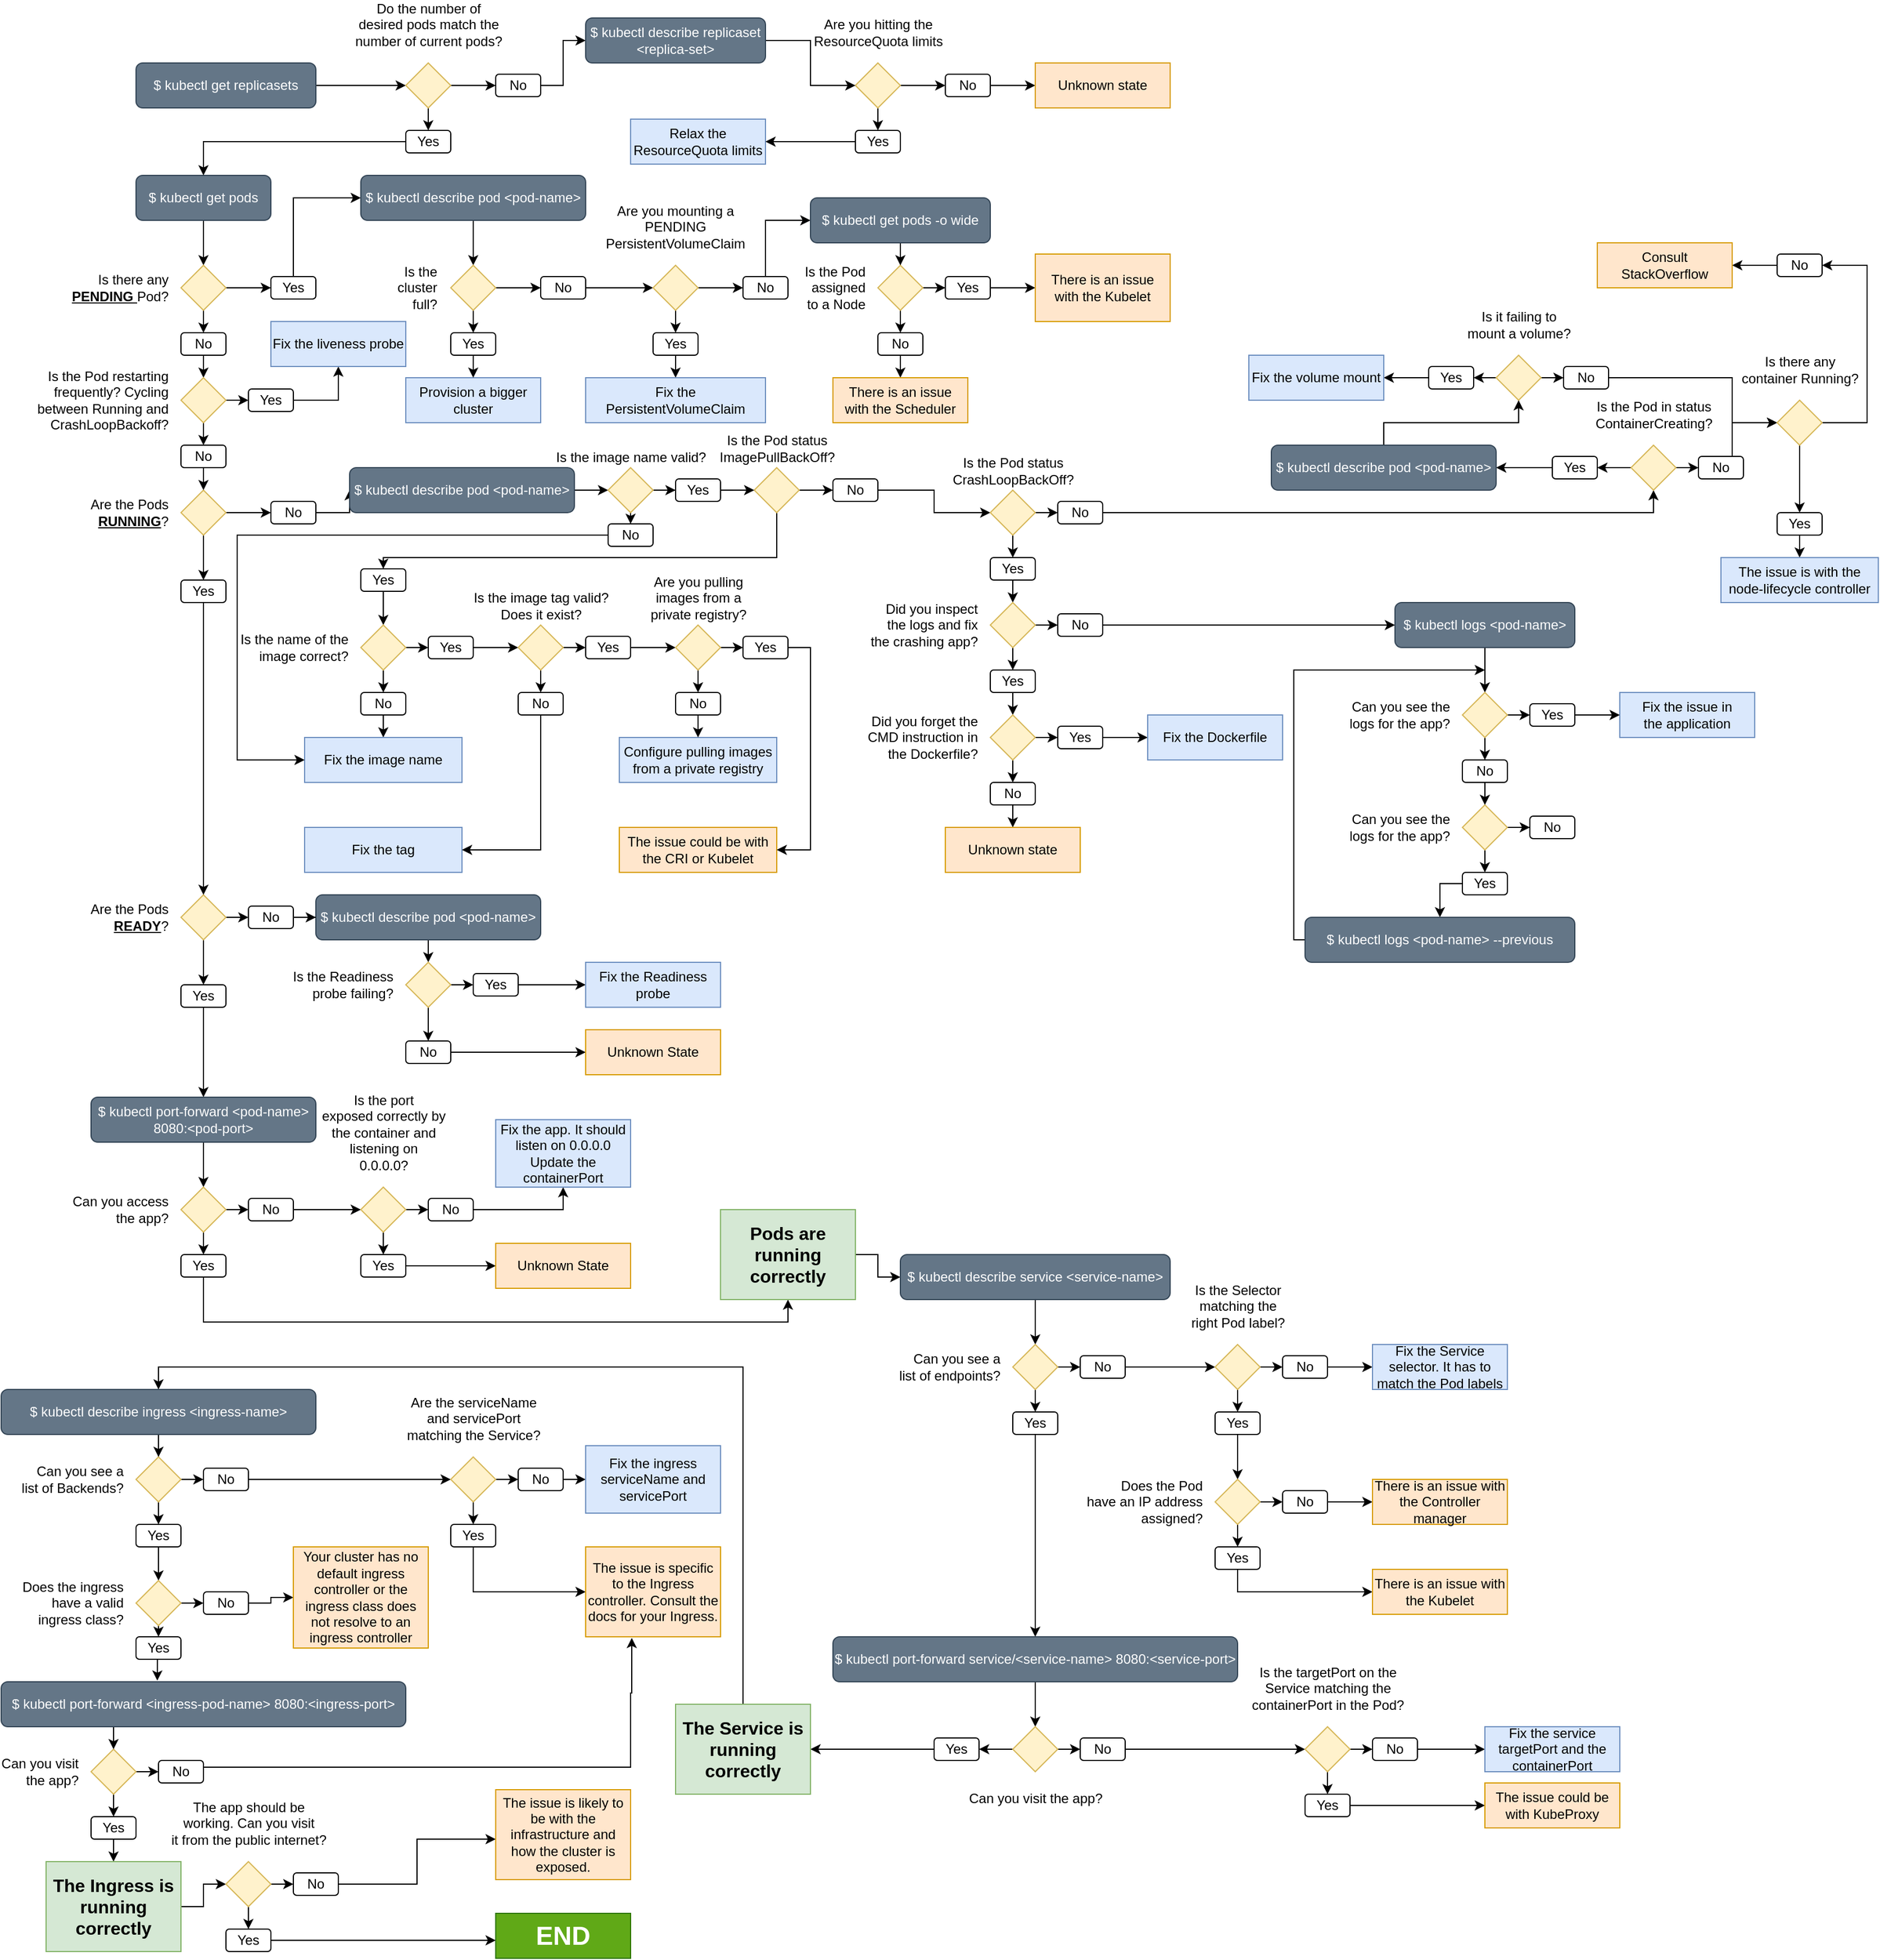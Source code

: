 <mxfile version="20.4.0" type="github">
  <diagram name="Page-1" id="8ce9d11a-91a2-4d17-14d8-a56ed91bf033">
    <mxGraphModel dx="2766" dy="801" grid="1" gridSize="10" guides="1" tooltips="1" connect="1" arrows="1" fold="1" page="1" pageScale="1" pageWidth="1100" pageHeight="850" background="none" math="0" shadow="0">
      <root>
        <mxCell id="0" />
        <mxCell id="1" parent="0" />
        <mxCell id="_edwEU55tXUdFOv5jaIl-4" style="edgeStyle=orthogonalEdgeStyle;rounded=0;orthogonalLoop=1;jettySize=auto;html=1;exitX=0.5;exitY=1;exitDx=0;exitDy=0;" parent="1" source="_edwEU55tXUdFOv5jaIl-2" target="_edwEU55tXUdFOv5jaIl-3" edge="1">
          <mxGeometry relative="1" as="geometry" />
        </mxCell>
        <mxCell id="_edwEU55tXUdFOv5jaIl-2" value="&lt;div&gt;$ kubectl get pods&lt;/div&gt;" style="rounded=1;whiteSpace=wrap;html=1;fillColor=#647687;fontColor=#ffffff;strokeColor=#314354;" parent="1" vertex="1">
          <mxGeometry x="-960" y="180" width="120" height="40" as="geometry" />
        </mxCell>
        <mxCell id="_edwEU55tXUdFOv5jaIl-11" style="edgeStyle=orthogonalEdgeStyle;rounded=0;orthogonalLoop=1;jettySize=auto;html=1;exitX=0.5;exitY=1;exitDx=0;exitDy=0;entryX=0.5;entryY=0;entryDx=0;entryDy=0;" parent="1" source="_edwEU55tXUdFOv5jaIl-3" target="_edwEU55tXUdFOv5jaIl-8" edge="1">
          <mxGeometry relative="1" as="geometry" />
        </mxCell>
        <mxCell id="_edwEU55tXUdFOv5jaIl-27" style="edgeStyle=orthogonalEdgeStyle;rounded=0;orthogonalLoop=1;jettySize=auto;html=1;exitX=1;exitY=0.5;exitDx=0;exitDy=0;entryX=0;entryY=0.5;entryDx=0;entryDy=0;" parent="1" source="_edwEU55tXUdFOv5jaIl-3" target="_edwEU55tXUdFOv5jaIl-9" edge="1">
          <mxGeometry relative="1" as="geometry" />
        </mxCell>
        <mxCell id="_edwEU55tXUdFOv5jaIl-3" value="&lt;div&gt;Is there any&lt;/div&gt;&lt;div&gt;&lt;u&gt;&lt;b&gt;PENDING &lt;/b&gt;&lt;/u&gt;Pod?&lt;br&gt;&lt;/div&gt;" style="rhombus;html=1;spacingLeft=0;align=right;fillColor=#fff2cc;strokeColor=#d6b656;labelPosition=left;verticalLabelPosition=middle;verticalAlign=middle;spacingRight=10;" parent="1" vertex="1">
          <mxGeometry x="-920" y="260" width="40" height="40" as="geometry" />
        </mxCell>
        <mxCell id="_edwEU55tXUdFOv5jaIl-13" style="edgeStyle=orthogonalEdgeStyle;rounded=0;orthogonalLoop=1;jettySize=auto;html=1;exitX=0.5;exitY=1;exitDx=0;exitDy=0;entryX=0.5;entryY=0;entryDx=0;entryDy=0;" parent="1" source="_edwEU55tXUdFOv5jaIl-8" target="4Wf6WE1jVXdbKCL4i5a9-28" edge="1">
          <mxGeometry relative="1" as="geometry" />
        </mxCell>
        <mxCell id="_edwEU55tXUdFOv5jaIl-8" value="No" style="rounded=1;whiteSpace=wrap;html=1;" parent="1" vertex="1">
          <mxGeometry x="-920" y="320" width="40" height="20" as="geometry" />
        </mxCell>
        <mxCell id="_edwEU55tXUdFOv5jaIl-28" style="edgeStyle=orthogonalEdgeStyle;rounded=0;orthogonalLoop=1;jettySize=auto;html=1;exitX=0.5;exitY=0;exitDx=0;exitDy=0;entryX=0;entryY=0.5;entryDx=0;entryDy=0;" parent="1" source="_edwEU55tXUdFOv5jaIl-9" target="_edwEU55tXUdFOv5jaIl-25" edge="1">
          <mxGeometry relative="1" as="geometry" />
        </mxCell>
        <mxCell id="_edwEU55tXUdFOv5jaIl-9" value="Yes" style="rounded=1;whiteSpace=wrap;html=1;" parent="1" vertex="1">
          <mxGeometry x="-840" y="270" width="40" height="20" as="geometry" />
        </mxCell>
        <mxCell id="_edwEU55tXUdFOv5jaIl-17" style="edgeStyle=orthogonalEdgeStyle;rounded=0;orthogonalLoop=1;jettySize=auto;html=1;exitX=0.5;exitY=1;exitDx=0;exitDy=0;entryX=0.5;entryY=0;entryDx=0;entryDy=0;" parent="1" source="_edwEU55tXUdFOv5jaIl-12" target="_edwEU55tXUdFOv5jaIl-16" edge="1">
          <mxGeometry relative="1" as="geometry" />
        </mxCell>
        <mxCell id="_edwEU55tXUdFOv5jaIl-71" style="edgeStyle=orthogonalEdgeStyle;rounded=0;orthogonalLoop=1;jettySize=auto;html=1;exitX=1;exitY=0.5;exitDx=0;exitDy=0;" parent="1" source="_edwEU55tXUdFOv5jaIl-12" target="_edwEU55tXUdFOv5jaIl-70" edge="1">
          <mxGeometry relative="1" as="geometry" />
        </mxCell>
        <mxCell id="_edwEU55tXUdFOv5jaIl-12" value="&lt;div&gt;Are the Pods&lt;br&gt;&lt;/div&gt;&lt;div&gt;&lt;u&gt;&lt;b&gt;RUNNING&lt;/b&gt;&lt;/u&gt;?&lt;br&gt;&lt;/div&gt;" style="rhombus;html=1;spacingLeft=0;align=right;fillColor=#fff2cc;strokeColor=#d6b656;labelPosition=left;verticalLabelPosition=middle;verticalAlign=middle;spacingRight=10;" parent="1" vertex="1">
          <mxGeometry x="-920" y="460" width="40" height="40" as="geometry" />
        </mxCell>
        <mxCell id="_edwEU55tXUdFOv5jaIl-21" style="edgeStyle=orthogonalEdgeStyle;rounded=0;orthogonalLoop=1;jettySize=auto;html=1;exitX=0.5;exitY=1;exitDx=0;exitDy=0;entryX=0.5;entryY=0;entryDx=0;entryDy=0;" parent="1" source="_edwEU55tXUdFOv5jaIl-14" target="_edwEU55tXUdFOv5jaIl-19" edge="1">
          <mxGeometry relative="1" as="geometry" />
        </mxCell>
        <mxCell id="_edwEU55tXUdFOv5jaIl-201" style="edgeStyle=orthogonalEdgeStyle;rounded=0;orthogonalLoop=1;jettySize=auto;html=1;exitX=1;exitY=0.5;exitDx=0;exitDy=0;entryX=0;entryY=0.5;entryDx=0;entryDy=0;" parent="1" source="_edwEU55tXUdFOv5jaIl-14" target="_edwEU55tXUdFOv5jaIl-200" edge="1">
          <mxGeometry relative="1" as="geometry" />
        </mxCell>
        <mxCell id="_edwEU55tXUdFOv5jaIl-14" value="&lt;div&gt;Are the Pods&lt;br&gt;&lt;/div&gt;&lt;div&gt;&lt;u&gt;&lt;b&gt;READY&lt;/b&gt;&lt;/u&gt;?&lt;br&gt;&lt;/div&gt;" style="rhombus;html=1;spacingLeft=0;align=right;fillColor=#fff2cc;strokeColor=#d6b656;labelPosition=left;verticalLabelPosition=middle;verticalAlign=middle;spacingRight=10;" parent="1" vertex="1">
          <mxGeometry x="-920" y="820" width="40" height="40" as="geometry" />
        </mxCell>
        <mxCell id="_edwEU55tXUdFOv5jaIl-18" style="edgeStyle=orthogonalEdgeStyle;rounded=0;orthogonalLoop=1;jettySize=auto;html=1;exitX=0.5;exitY=1;exitDx=0;exitDy=0;entryX=0.5;entryY=0;entryDx=0;entryDy=0;" parent="1" source="_edwEU55tXUdFOv5jaIl-16" target="_edwEU55tXUdFOv5jaIl-14" edge="1">
          <mxGeometry relative="1" as="geometry" />
        </mxCell>
        <mxCell id="_edwEU55tXUdFOv5jaIl-16" value="Yes" style="rounded=1;whiteSpace=wrap;html=1;" parent="1" vertex="1">
          <mxGeometry x="-920" y="540" width="40" height="20" as="geometry" />
        </mxCell>
        <mxCell id="_edwEU55tXUdFOv5jaIl-24" style="edgeStyle=orthogonalEdgeStyle;rounded=0;orthogonalLoop=1;jettySize=auto;html=1;exitX=0.5;exitY=1;exitDx=0;exitDy=0;entryX=0.5;entryY=0;entryDx=0;entryDy=0;" parent="1" source="_edwEU55tXUdFOv5jaIl-19" target="_edwEU55tXUdFOv5jaIl-22" edge="1">
          <mxGeometry relative="1" as="geometry" />
        </mxCell>
        <mxCell id="_edwEU55tXUdFOv5jaIl-19" value="Yes" style="rounded=1;whiteSpace=wrap;html=1;" parent="1" vertex="1">
          <mxGeometry x="-920" y="900" width="40" height="20" as="geometry" />
        </mxCell>
        <mxCell id="_edwEU55tXUdFOv5jaIl-220" style="edgeStyle=orthogonalEdgeStyle;rounded=0;orthogonalLoop=1;jettySize=auto;html=1;exitX=0.5;exitY=1;exitDx=0;exitDy=0;" parent="1" source="_edwEU55tXUdFOv5jaIl-22" target="_edwEU55tXUdFOv5jaIl-217" edge="1">
          <mxGeometry relative="1" as="geometry" />
        </mxCell>
        <mxCell id="_edwEU55tXUdFOv5jaIl-22" value="&lt;div&gt;$ kubectl port-forward &amp;lt;pod-name&amp;gt;&lt;br&gt;8080:&amp;lt;pod-port&amp;gt;&lt;br&gt;&lt;/div&gt;" style="rounded=1;whiteSpace=wrap;html=1;fillColor=#647687;strokeColor=#314354;fontColor=#ffffff;" parent="1" vertex="1">
          <mxGeometry x="-1000" y="1000" width="200" height="40" as="geometry" />
        </mxCell>
        <mxCell id="_edwEU55tXUdFOv5jaIl-30" style="edgeStyle=orthogonalEdgeStyle;rounded=0;orthogonalLoop=1;jettySize=auto;html=1;exitX=0.5;exitY=1;exitDx=0;exitDy=0;entryX=0.5;entryY=0;entryDx=0;entryDy=0;" parent="1" source="_edwEU55tXUdFOv5jaIl-25" target="_edwEU55tXUdFOv5jaIl-29" edge="1">
          <mxGeometry relative="1" as="geometry" />
        </mxCell>
        <mxCell id="_edwEU55tXUdFOv5jaIl-25" value="&lt;div&gt;$ kubectl describe pod &amp;lt;pod-name&amp;gt;&lt;br&gt;&lt;/div&gt;" style="rounded=1;whiteSpace=wrap;html=1;fillColor=#647687;fontColor=#ffffff;strokeColor=#314354;" parent="1" vertex="1">
          <mxGeometry x="-760" y="180" width="200" height="40" as="geometry" />
        </mxCell>
        <mxCell id="_edwEU55tXUdFOv5jaIl-34" style="edgeStyle=orthogonalEdgeStyle;rounded=0;orthogonalLoop=1;jettySize=auto;html=1;exitX=0.5;exitY=1;exitDx=0;exitDy=0;entryX=0.5;entryY=0;entryDx=0;entryDy=0;" parent="1" source="_edwEU55tXUdFOv5jaIl-29" target="_edwEU55tXUdFOv5jaIl-33" edge="1">
          <mxGeometry relative="1" as="geometry" />
        </mxCell>
        <mxCell id="_edwEU55tXUdFOv5jaIl-37" style="edgeStyle=orthogonalEdgeStyle;rounded=0;orthogonalLoop=1;jettySize=auto;html=1;exitX=1;exitY=0.5;exitDx=0;exitDy=0;entryX=0;entryY=0.5;entryDx=0;entryDy=0;" parent="1" source="_edwEU55tXUdFOv5jaIl-29" target="_edwEU55tXUdFOv5jaIl-36" edge="1">
          <mxGeometry relative="1" as="geometry" />
        </mxCell>
        <mxCell id="_edwEU55tXUdFOv5jaIl-29" value="&lt;div&gt;Is the cluster full?&lt;br&gt;&lt;/div&gt;" style="rhombus;whiteSpace=wrap;html=1;spacingLeft=0;align=right;fillColor=#fff2cc;strokeColor=#d6b656;labelPosition=left;verticalLabelPosition=middle;verticalAlign=middle;spacingRight=10;" parent="1" vertex="1">
          <mxGeometry x="-680" y="260" width="40" height="40" as="geometry" />
        </mxCell>
        <mxCell id="_edwEU55tXUdFOv5jaIl-31" value="Provision a bigger cluster" style="rounded=0;whiteSpace=wrap;html=1;fillColor=#dae8fc;strokeColor=#6c8ebf;" parent="1" vertex="1">
          <mxGeometry x="-720" y="360" width="120" height="40" as="geometry" />
        </mxCell>
        <mxCell id="_edwEU55tXUdFOv5jaIl-32" style="edgeStyle=orthogonalEdgeStyle;rounded=0;orthogonalLoop=1;jettySize=auto;html=1;exitX=0.5;exitY=1;exitDx=0;exitDy=0;" parent="1" source="_edwEU55tXUdFOv5jaIl-31" target="_edwEU55tXUdFOv5jaIl-31" edge="1">
          <mxGeometry relative="1" as="geometry" />
        </mxCell>
        <mxCell id="_edwEU55tXUdFOv5jaIl-35" style="edgeStyle=orthogonalEdgeStyle;rounded=0;orthogonalLoop=1;jettySize=auto;html=1;exitX=0.5;exitY=1;exitDx=0;exitDy=0;entryX=0.5;entryY=0;entryDx=0;entryDy=0;" parent="1" source="_edwEU55tXUdFOv5jaIl-33" target="_edwEU55tXUdFOv5jaIl-31" edge="1">
          <mxGeometry relative="1" as="geometry" />
        </mxCell>
        <mxCell id="_edwEU55tXUdFOv5jaIl-33" value="Yes" style="rounded=1;whiteSpace=wrap;html=1;" parent="1" vertex="1">
          <mxGeometry x="-680" y="320" width="40" height="20" as="geometry" />
        </mxCell>
        <mxCell id="_edwEU55tXUdFOv5jaIl-39" style="edgeStyle=orthogonalEdgeStyle;rounded=0;orthogonalLoop=1;jettySize=auto;html=1;exitX=1;exitY=0.5;exitDx=0;exitDy=0;entryX=0;entryY=0.5;entryDx=0;entryDy=0;" parent="1" source="_edwEU55tXUdFOv5jaIl-36" target="_edwEU55tXUdFOv5jaIl-46" edge="1">
          <mxGeometry relative="1" as="geometry">
            <mxPoint x="-390" y="300" as="targetPoint" />
          </mxGeometry>
        </mxCell>
        <mxCell id="_edwEU55tXUdFOv5jaIl-36" value="No" style="rounded=1;whiteSpace=wrap;html=1;" parent="1" vertex="1">
          <mxGeometry x="-600" y="270" width="40" height="20" as="geometry" />
        </mxCell>
        <mxCell id="_edwEU55tXUdFOv5jaIl-42" style="edgeStyle=orthogonalEdgeStyle;rounded=0;orthogonalLoop=1;jettySize=auto;html=1;exitX=0.5;exitY=1;exitDx=0;exitDy=0;entryX=0.5;entryY=0;entryDx=0;entryDy=0;" parent="1" source="_edwEU55tXUdFOv5jaIl-38" target="_edwEU55tXUdFOv5jaIl-41" edge="1">
          <mxGeometry relative="1" as="geometry" />
        </mxCell>
        <mxCell id="_edwEU55tXUdFOv5jaIl-45" style="edgeStyle=orthogonalEdgeStyle;rounded=0;orthogonalLoop=1;jettySize=auto;html=1;exitX=1;exitY=0.5;exitDx=0;exitDy=0;" parent="1" source="_edwEU55tXUdFOv5jaIl-38" target="_edwEU55tXUdFOv5jaIl-44" edge="1">
          <mxGeometry relative="1" as="geometry" />
        </mxCell>
        <mxCell id="_edwEU55tXUdFOv5jaIl-38" value="Are you hitting the&lt;br&gt;ResourceQuota limits" style="rhombus;html=1;spacingLeft=0;align=center;fillColor=#fff2cc;strokeColor=#d6b656;spacingTop=0;spacingRight=0;spacingBottom=10;labelPosition=center;verticalLabelPosition=top;verticalAlign=bottom;" parent="1" vertex="1">
          <mxGeometry x="-320" y="80" width="40" height="40" as="geometry" />
        </mxCell>
        <mxCell id="_edwEU55tXUdFOv5jaIl-40" value="Relax the ResourceQuota limits" style="rounded=0;whiteSpace=wrap;html=1;fillColor=#dae8fc;strokeColor=#6c8ebf;" parent="1" vertex="1">
          <mxGeometry x="-520" y="130" width="120" height="40" as="geometry" />
        </mxCell>
        <mxCell id="_edwEU55tXUdFOv5jaIl-43" style="edgeStyle=orthogonalEdgeStyle;rounded=0;orthogonalLoop=1;jettySize=auto;html=1;exitX=0;exitY=0.5;exitDx=0;exitDy=0;entryX=1;entryY=0.5;entryDx=0;entryDy=0;" parent="1" source="_edwEU55tXUdFOv5jaIl-41" target="_edwEU55tXUdFOv5jaIl-40" edge="1">
          <mxGeometry relative="1" as="geometry" />
        </mxCell>
        <mxCell id="_edwEU55tXUdFOv5jaIl-41" value="Yes" style="rounded=1;whiteSpace=wrap;html=1;" parent="1" vertex="1">
          <mxGeometry x="-320" y="140" width="40" height="20" as="geometry" />
        </mxCell>
        <mxCell id="_edwEU55tXUdFOv5jaIl-259" style="edgeStyle=orthogonalEdgeStyle;rounded=0;orthogonalLoop=1;jettySize=auto;html=1;exitX=1;exitY=0.5;exitDx=0;exitDy=0;entryX=0;entryY=0.5;entryDx=0;entryDy=0;fontSize=16;" parent="1" source="_edwEU55tXUdFOv5jaIl-44" target="_edwEU55tXUdFOv5jaIl-258" edge="1">
          <mxGeometry relative="1" as="geometry" />
        </mxCell>
        <mxCell id="_edwEU55tXUdFOv5jaIl-44" value="No" style="rounded=1;whiteSpace=wrap;html=1;" parent="1" vertex="1">
          <mxGeometry x="-240" y="90" width="40" height="20" as="geometry" />
        </mxCell>
        <mxCell id="_edwEU55tXUdFOv5jaIl-49" style="edgeStyle=orthogonalEdgeStyle;rounded=0;orthogonalLoop=1;jettySize=auto;html=1;exitX=0.5;exitY=1;exitDx=0;exitDy=0;entryX=0.5;entryY=0;entryDx=0;entryDy=0;" parent="1" source="_edwEU55tXUdFOv5jaIl-46" target="_edwEU55tXUdFOv5jaIl-48" edge="1">
          <mxGeometry relative="1" as="geometry" />
        </mxCell>
        <mxCell id="_edwEU55tXUdFOv5jaIl-54" style="edgeStyle=orthogonalEdgeStyle;rounded=0;orthogonalLoop=1;jettySize=auto;html=1;exitX=1;exitY=0.5;exitDx=0;exitDy=0;entryX=0;entryY=0.5;entryDx=0;entryDy=0;" parent="1" source="_edwEU55tXUdFOv5jaIl-46" target="_edwEU55tXUdFOv5jaIl-53" edge="1">
          <mxGeometry relative="1" as="geometry" />
        </mxCell>
        <mxCell id="_edwEU55tXUdFOv5jaIl-46" value="Are you mounting a PENDING PersistentVolumeClaim" style="rhombus;whiteSpace=wrap;html=1;spacingLeft=0;align=center;fillColor=#fff2cc;strokeColor=#d6b656;spacingTop=0;spacingRight=0;spacingBottom=10;labelPosition=center;verticalLabelPosition=top;verticalAlign=bottom;" parent="1" vertex="1">
          <mxGeometry x="-500" y="260" width="40" height="40" as="geometry" />
        </mxCell>
        <mxCell id="_edwEU55tXUdFOv5jaIl-52" style="edgeStyle=orthogonalEdgeStyle;rounded=0;orthogonalLoop=1;jettySize=auto;html=1;exitX=0.5;exitY=1;exitDx=0;exitDy=0;entryX=0.5;entryY=0;entryDx=0;entryDy=0;" parent="1" source="_edwEU55tXUdFOv5jaIl-48" target="_edwEU55tXUdFOv5jaIl-50" edge="1">
          <mxGeometry relative="1" as="geometry" />
        </mxCell>
        <mxCell id="_edwEU55tXUdFOv5jaIl-48" value="Yes" style="rounded=1;whiteSpace=wrap;html=1;" parent="1" vertex="1">
          <mxGeometry x="-500" y="320" width="40" height="20" as="geometry" />
        </mxCell>
        <mxCell id="_edwEU55tXUdFOv5jaIl-50" value="Fix the PersistentVolumeClaim" style="rounded=0;whiteSpace=wrap;html=1;fillColor=#dae8fc;strokeColor=#6c8ebf;" parent="1" vertex="1">
          <mxGeometry x="-560" y="360" width="160" height="40" as="geometry" />
        </mxCell>
        <mxCell id="_edwEU55tXUdFOv5jaIl-56" style="edgeStyle=orthogonalEdgeStyle;rounded=0;orthogonalLoop=1;jettySize=auto;html=1;exitX=0.5;exitY=0;exitDx=0;exitDy=0;entryX=0;entryY=0.5;entryDx=0;entryDy=0;" parent="1" source="_edwEU55tXUdFOv5jaIl-53" target="_edwEU55tXUdFOv5jaIl-55" edge="1">
          <mxGeometry relative="1" as="geometry" />
        </mxCell>
        <mxCell id="_edwEU55tXUdFOv5jaIl-53" value="No" style="rounded=1;whiteSpace=wrap;html=1;" parent="1" vertex="1">
          <mxGeometry x="-420" y="270" width="40" height="20" as="geometry" />
        </mxCell>
        <mxCell id="_edwEU55tXUdFOv5jaIl-60" style="edgeStyle=orthogonalEdgeStyle;rounded=0;orthogonalLoop=1;jettySize=auto;html=1;exitX=0.5;exitY=1;exitDx=0;exitDy=0;" parent="1" source="_edwEU55tXUdFOv5jaIl-55" target="_edwEU55tXUdFOv5jaIl-57" edge="1">
          <mxGeometry relative="1" as="geometry" />
        </mxCell>
        <mxCell id="_edwEU55tXUdFOv5jaIl-55" value="&lt;div&gt;$ kubectl get pods -o wide&lt;br&gt;&lt;/div&gt;" style="rounded=1;whiteSpace=wrap;html=1;fillColor=#647687;fontColor=#ffffff;strokeColor=#314354;" parent="1" vertex="1">
          <mxGeometry x="-360" y="200" width="160" height="40" as="geometry" />
        </mxCell>
        <mxCell id="_edwEU55tXUdFOv5jaIl-64" style="edgeStyle=orthogonalEdgeStyle;rounded=0;orthogonalLoop=1;jettySize=auto;html=1;exitX=0.5;exitY=1;exitDx=0;exitDy=0;entryX=0.5;entryY=0;entryDx=0;entryDy=0;" parent="1" source="_edwEU55tXUdFOv5jaIl-57" target="_edwEU55tXUdFOv5jaIl-62" edge="1">
          <mxGeometry relative="1" as="geometry" />
        </mxCell>
        <mxCell id="_edwEU55tXUdFOv5jaIl-66" style="edgeStyle=orthogonalEdgeStyle;rounded=0;orthogonalLoop=1;jettySize=auto;html=1;exitX=1;exitY=0.5;exitDx=0;exitDy=0;" parent="1" source="_edwEU55tXUdFOv5jaIl-57" target="_edwEU55tXUdFOv5jaIl-61" edge="1">
          <mxGeometry relative="1" as="geometry" />
        </mxCell>
        <mxCell id="_edwEU55tXUdFOv5jaIl-57" value="Is the Pod&lt;br&gt;assigned&lt;br&gt;to a Node" style="rhombus;html=1;spacingLeft=0;align=right;fillColor=#fff2cc;strokeColor=#d6b656;spacingTop=0;spacingRight=10;spacingBottom=0;labelPosition=left;verticalLabelPosition=middle;verticalAlign=middle;" parent="1" vertex="1">
          <mxGeometry x="-300" y="260" width="40" height="40" as="geometry" />
        </mxCell>
        <mxCell id="_edwEU55tXUdFOv5jaIl-68" style="edgeStyle=orthogonalEdgeStyle;rounded=0;orthogonalLoop=1;jettySize=auto;html=1;exitX=1;exitY=0.5;exitDx=0;exitDy=0;entryX=0;entryY=0.5;entryDx=0;entryDy=0;" parent="1" source="_edwEU55tXUdFOv5jaIl-61" target="_edwEU55tXUdFOv5jaIl-67" edge="1">
          <mxGeometry relative="1" as="geometry" />
        </mxCell>
        <mxCell id="_edwEU55tXUdFOv5jaIl-61" value="Yes" style="rounded=1;whiteSpace=wrap;html=1;" parent="1" vertex="1">
          <mxGeometry x="-240" y="270" width="40" height="20" as="geometry" />
        </mxCell>
        <mxCell id="_edwEU55tXUdFOv5jaIl-65" style="edgeStyle=orthogonalEdgeStyle;rounded=0;orthogonalLoop=1;jettySize=auto;html=1;exitX=0.5;exitY=1;exitDx=0;exitDy=0;entryX=0.5;entryY=0;entryDx=0;entryDy=0;" parent="1" source="_edwEU55tXUdFOv5jaIl-62" target="_edwEU55tXUdFOv5jaIl-63" edge="1">
          <mxGeometry relative="1" as="geometry" />
        </mxCell>
        <mxCell id="_edwEU55tXUdFOv5jaIl-62" value="No" style="rounded=1;whiteSpace=wrap;html=1;" parent="1" vertex="1">
          <mxGeometry x="-300" y="320" width="40" height="20" as="geometry" />
        </mxCell>
        <mxCell id="_edwEU55tXUdFOv5jaIl-63" value="There is an issue&lt;br&gt;with the Scheduler" style="rounded=0;whiteSpace=wrap;html=1;fillColor=#ffe6cc;strokeColor=#d79b00;" parent="1" vertex="1">
          <mxGeometry x="-340" y="360" width="120" height="40" as="geometry" />
        </mxCell>
        <mxCell id="_edwEU55tXUdFOv5jaIl-67" value="There is an issue&lt;br&gt;with the Kubelet" style="rounded=0;whiteSpace=wrap;html=1;fillColor=#ffe6cc;strokeColor=#d79b00;" parent="1" vertex="1">
          <mxGeometry x="-160" y="250" width="120" height="60" as="geometry" />
        </mxCell>
        <mxCell id="_edwEU55tXUdFOv5jaIl-79" style="edgeStyle=orthogonalEdgeStyle;rounded=0;orthogonalLoop=1;jettySize=auto;html=1;exitX=0.5;exitY=1;exitDx=0;exitDy=0;entryX=0.5;entryY=0;entryDx=0;entryDy=0;" parent="1" source="_edwEU55tXUdFOv5jaIl-69" target="_edwEU55tXUdFOv5jaIl-75" edge="1">
          <mxGeometry relative="1" as="geometry" />
        </mxCell>
        <mxCell id="_edwEU55tXUdFOv5jaIl-69" value="&lt;div&gt;$ kubectl logs &amp;lt;pod-name&amp;gt;&lt;br&gt;&lt;/div&gt;" style="rounded=1;whiteSpace=wrap;html=1;fillColor=#647687;strokeColor=#314354;fontColor=#ffffff;" parent="1" vertex="1">
          <mxGeometry x="160" y="560" width="160" height="40" as="geometry" />
        </mxCell>
        <mxCell id="4Wf6WE1jVXdbKCL4i5a9-34" style="edgeStyle=orthogonalEdgeStyle;rounded=0;orthogonalLoop=1;jettySize=auto;html=1;exitX=1;exitY=0.5;exitDx=0;exitDy=0;entryX=0;entryY=0.5;entryDx=0;entryDy=0;" parent="1" source="_edwEU55tXUdFOv5jaIl-70" target="_edwEU55tXUdFOv5jaIl-91" edge="1">
          <mxGeometry relative="1" as="geometry" />
        </mxCell>
        <mxCell id="_edwEU55tXUdFOv5jaIl-70" value="No" style="rounded=1;whiteSpace=wrap;html=1;" parent="1" vertex="1">
          <mxGeometry x="-840" y="470" width="40" height="20" as="geometry" />
        </mxCell>
        <mxCell id="_edwEU55tXUdFOv5jaIl-82" style="edgeStyle=orthogonalEdgeStyle;rounded=0;orthogonalLoop=1;jettySize=auto;html=1;exitX=0.5;exitY=1;exitDx=0;exitDy=0;entryX=0.5;entryY=0;entryDx=0;entryDy=0;" parent="1" source="_edwEU55tXUdFOv5jaIl-73" target="_edwEU55tXUdFOv5jaIl-76" edge="1">
          <mxGeometry relative="1" as="geometry" />
        </mxCell>
        <mxCell id="_edwEU55tXUdFOv5jaIl-89" style="edgeStyle=orthogonalEdgeStyle;rounded=0;orthogonalLoop=1;jettySize=auto;html=1;exitX=1;exitY=0.5;exitDx=0;exitDy=0;" parent="1" source="_edwEU55tXUdFOv5jaIl-73" target="_edwEU55tXUdFOv5jaIl-86" edge="1">
          <mxGeometry relative="1" as="geometry" />
        </mxCell>
        <mxCell id="_edwEU55tXUdFOv5jaIl-73" value="Can you see the&lt;br&gt;logs for the app?" style="rhombus;html=1;spacingLeft=0;align=right;fillColor=#fff2cc;strokeColor=#d6b656;labelPosition=left;verticalLabelPosition=middle;verticalAlign=middle;spacingRight=10;" parent="1" vertex="1">
          <mxGeometry x="220" y="740" width="40" height="40" as="geometry" />
        </mxCell>
        <mxCell id="_edwEU55tXUdFOv5jaIl-81" style="edgeStyle=orthogonalEdgeStyle;rounded=0;orthogonalLoop=1;jettySize=auto;html=1;exitX=0.5;exitY=1;exitDx=0;exitDy=0;entryX=0.5;entryY=0;entryDx=0;entryDy=0;" parent="1" source="_edwEU55tXUdFOv5jaIl-74" target="_edwEU55tXUdFOv5jaIl-73" edge="1">
          <mxGeometry relative="1" as="geometry" />
        </mxCell>
        <mxCell id="_edwEU55tXUdFOv5jaIl-74" value="No" style="rounded=1;whiteSpace=wrap;html=1;" parent="1" vertex="1">
          <mxGeometry x="220" y="700" width="40" height="20" as="geometry" />
        </mxCell>
        <mxCell id="_edwEU55tXUdFOv5jaIl-80" style="edgeStyle=orthogonalEdgeStyle;rounded=0;orthogonalLoop=1;jettySize=auto;html=1;exitX=0.5;exitY=1;exitDx=0;exitDy=0;entryX=0.5;entryY=0;entryDx=0;entryDy=0;" parent="1" source="_edwEU55tXUdFOv5jaIl-75" target="_edwEU55tXUdFOv5jaIl-74" edge="1">
          <mxGeometry relative="1" as="geometry" />
        </mxCell>
        <mxCell id="_edwEU55tXUdFOv5jaIl-87" style="edgeStyle=orthogonalEdgeStyle;rounded=0;orthogonalLoop=1;jettySize=auto;html=1;exitX=1;exitY=0.5;exitDx=0;exitDy=0;entryX=0;entryY=0.5;entryDx=0;entryDy=0;" parent="1" source="_edwEU55tXUdFOv5jaIl-75" target="_edwEU55tXUdFOv5jaIl-85" edge="1">
          <mxGeometry relative="1" as="geometry" />
        </mxCell>
        <mxCell id="_edwEU55tXUdFOv5jaIl-75" value="Can you see the&lt;br&gt;logs for the app?" style="rhombus;html=1;spacingLeft=0;align=right;fillColor=#fff2cc;strokeColor=#d6b656;labelPosition=left;verticalLabelPosition=middle;verticalAlign=middle;spacingRight=10;" parent="1" vertex="1">
          <mxGeometry x="220" y="640" width="40" height="40" as="geometry" />
        </mxCell>
        <mxCell id="_edwEU55tXUdFOv5jaIl-83" style="edgeStyle=orthogonalEdgeStyle;rounded=0;orthogonalLoop=1;jettySize=auto;html=1;exitX=0;exitY=0.5;exitDx=0;exitDy=0;entryX=0.5;entryY=0;entryDx=0;entryDy=0;" parent="1" source="_edwEU55tXUdFOv5jaIl-76" target="_edwEU55tXUdFOv5jaIl-77" edge="1">
          <mxGeometry relative="1" as="geometry" />
        </mxCell>
        <mxCell id="_edwEU55tXUdFOv5jaIl-76" value="Yes" style="rounded=1;whiteSpace=wrap;html=1;" parent="1" vertex="1">
          <mxGeometry x="220" y="800" width="40" height="20" as="geometry" />
        </mxCell>
        <mxCell id="_edwEU55tXUdFOv5jaIl-78" style="edgeStyle=orthogonalEdgeStyle;rounded=0;orthogonalLoop=1;jettySize=auto;html=1;exitX=0;exitY=0.5;exitDx=0;exitDy=0;" parent="1" source="_edwEU55tXUdFOv5jaIl-77" edge="1">
          <mxGeometry relative="1" as="geometry">
            <mxPoint x="240" y="620" as="targetPoint" />
            <Array as="points">
              <mxPoint x="70" y="860" />
              <mxPoint x="70" y="620" />
            </Array>
          </mxGeometry>
        </mxCell>
        <mxCell id="_edwEU55tXUdFOv5jaIl-77" value="&lt;div&gt;$ kubectl logs &amp;lt;pod-name&amp;gt; --previous&lt;/div&gt;" style="rounded=1;whiteSpace=wrap;html=1;fillColor=#647687;strokeColor=#314354;fontColor=#ffffff;" parent="1" vertex="1">
          <mxGeometry x="80" y="840" width="240" height="40" as="geometry" />
        </mxCell>
        <mxCell id="_edwEU55tXUdFOv5jaIl-84" value="Fix the issue in&lt;br&gt;the application" style="rounded=0;whiteSpace=wrap;html=1;fillColor=#dae8fc;strokeColor=#6c8ebf;" parent="1" vertex="1">
          <mxGeometry x="360" y="640" width="120" height="40" as="geometry" />
        </mxCell>
        <mxCell id="_edwEU55tXUdFOv5jaIl-88" style="edgeStyle=orthogonalEdgeStyle;rounded=0;orthogonalLoop=1;jettySize=auto;html=1;exitX=1;exitY=0.5;exitDx=0;exitDy=0;entryX=0;entryY=0.5;entryDx=0;entryDy=0;" parent="1" source="_edwEU55tXUdFOv5jaIl-85" target="_edwEU55tXUdFOv5jaIl-84" edge="1">
          <mxGeometry relative="1" as="geometry" />
        </mxCell>
        <mxCell id="_edwEU55tXUdFOv5jaIl-85" value="Yes" style="rounded=1;whiteSpace=wrap;html=1;" parent="1" vertex="1">
          <mxGeometry x="280" y="650" width="40" height="20" as="geometry" />
        </mxCell>
        <mxCell id="_edwEU55tXUdFOv5jaIl-86" value="No" style="rounded=1;whiteSpace=wrap;html=1;" parent="1" vertex="1">
          <mxGeometry x="280" y="750" width="40" height="20" as="geometry" />
        </mxCell>
        <mxCell id="eVGf4tAPPkkEDI1lDxFM-5" value="" style="edgeStyle=orthogonalEdgeStyle;rounded=0;orthogonalLoop=1;jettySize=auto;html=1;" parent="1" source="_edwEU55tXUdFOv5jaIl-91" target="eVGf4tAPPkkEDI1lDxFM-4" edge="1">
          <mxGeometry relative="1" as="geometry" />
        </mxCell>
        <mxCell id="_edwEU55tXUdFOv5jaIl-91" value="&lt;div&gt;$ kubectl describe pod &amp;lt;pod-name&amp;gt;&lt;br&gt;&lt;/div&gt;" style="rounded=1;whiteSpace=wrap;html=1;fillColor=#647687;fontColor=#ffffff;strokeColor=#314354;" parent="1" vertex="1">
          <mxGeometry x="-770" y="440" width="200" height="40" as="geometry" />
        </mxCell>
        <mxCell id="_edwEU55tXUdFOv5jaIl-98" style="edgeStyle=orthogonalEdgeStyle;rounded=0;orthogonalLoop=1;jettySize=auto;html=1;exitX=0.5;exitY=1;exitDx=0;exitDy=0;entryX=0.5;entryY=0;entryDx=0;entryDy=0;" parent="1" source="_edwEU55tXUdFOv5jaIl-93" target="_edwEU55tXUdFOv5jaIl-95" edge="1">
          <mxGeometry relative="1" as="geometry">
            <Array as="points">
              <mxPoint x="-390" y="520" />
              <mxPoint x="-740" y="520" />
            </Array>
          </mxGeometry>
        </mxCell>
        <mxCell id="_edwEU55tXUdFOv5jaIl-99" style="edgeStyle=orthogonalEdgeStyle;rounded=0;orthogonalLoop=1;jettySize=auto;html=1;exitX=1;exitY=0.5;exitDx=0;exitDy=0;entryX=0;entryY=0.5;entryDx=0;entryDy=0;" parent="1" source="_edwEU55tXUdFOv5jaIl-93" target="_edwEU55tXUdFOv5jaIl-96" edge="1">
          <mxGeometry relative="1" as="geometry">
            <mxPoint x="-670" y="560" as="targetPoint" />
          </mxGeometry>
        </mxCell>
        <mxCell id="4Wf6WE1jVXdbKCL4i5a9-4" style="edgeStyle=orthogonalEdgeStyle;rounded=0;orthogonalLoop=1;jettySize=auto;html=1;exitX=0.5;exitY=1;exitDx=0;exitDy=0;entryX=0.5;entryY=0;entryDx=0;entryDy=0;" parent="1" source="_edwEU55tXUdFOv5jaIl-95" target="_edwEU55tXUdFOv5jaIl-103" edge="1">
          <mxGeometry relative="1" as="geometry" />
        </mxCell>
        <mxCell id="_edwEU55tXUdFOv5jaIl-95" value="Yes" style="rounded=1;whiteSpace=wrap;html=1;" parent="1" vertex="1">
          <mxGeometry x="-760" y="530" width="40" height="20" as="geometry" />
        </mxCell>
        <mxCell id="_edwEU55tXUdFOv5jaIl-158" style="edgeStyle=orthogonalEdgeStyle;rounded=0;orthogonalLoop=1;jettySize=auto;html=1;exitX=1;exitY=0.5;exitDx=0;exitDy=0;entryX=0;entryY=0.5;entryDx=0;entryDy=0;startArrow=none;" parent="1" source="_edwEU55tXUdFOv5jaIl-96" target="_edwEU55tXUdFOv5jaIl-135" edge="1">
          <mxGeometry relative="1" as="geometry">
            <Array as="points">
              <mxPoint x="-250" y="460" />
              <mxPoint x="-250" y="480" />
            </Array>
          </mxGeometry>
        </mxCell>
        <mxCell id="_edwEU55tXUdFOv5jaIl-96" value="No" style="rounded=1;whiteSpace=wrap;html=1;" parent="1" vertex="1">
          <mxGeometry x="-340" y="450" width="40" height="20" as="geometry" />
        </mxCell>
        <mxCell id="4Wf6WE1jVXdbKCL4i5a9-5" style="edgeStyle=orthogonalEdgeStyle;rounded=0;orthogonalLoop=1;jettySize=auto;html=1;exitX=1;exitY=0.5;exitDx=0;exitDy=0;entryX=0;entryY=0.5;entryDx=0;entryDy=0;" parent="1" source="_edwEU55tXUdFOv5jaIl-103" target="_edwEU55tXUdFOv5jaIl-104" edge="1">
          <mxGeometry relative="1" as="geometry" />
        </mxCell>
        <mxCell id="4Wf6WE1jVXdbKCL4i5a9-6" style="edgeStyle=orthogonalEdgeStyle;rounded=0;orthogonalLoop=1;jettySize=auto;html=1;exitX=0.5;exitY=1;exitDx=0;exitDy=0;entryX=0.5;entryY=0;entryDx=0;entryDy=0;" parent="1" source="_edwEU55tXUdFOv5jaIl-103" target="_edwEU55tXUdFOv5jaIl-105" edge="1">
          <mxGeometry relative="1" as="geometry" />
        </mxCell>
        <mxCell id="_edwEU55tXUdFOv5jaIl-103" value="Is the name of the&lt;br&gt;image correct?" style="rhombus;html=1;spacingLeft=0;align=right;fillColor=#fff2cc;strokeColor=#d6b656;labelPosition=left;verticalLabelPosition=middle;verticalAlign=middle;spacingRight=10;" parent="1" vertex="1">
          <mxGeometry x="-760" y="580" width="40" height="40" as="geometry" />
        </mxCell>
        <mxCell id="4Wf6WE1jVXdbKCL4i5a9-21" style="edgeStyle=orthogonalEdgeStyle;rounded=0;orthogonalLoop=1;jettySize=auto;html=1;exitX=1;exitY=0.5;exitDx=0;exitDy=0;entryX=0;entryY=0.5;entryDx=0;entryDy=0;" parent="1" source="_edwEU55tXUdFOv5jaIl-104" target="4Wf6WE1jVXdbKCL4i5a9-10" edge="1">
          <mxGeometry relative="1" as="geometry" />
        </mxCell>
        <mxCell id="_edwEU55tXUdFOv5jaIl-104" value="Yes" style="rounded=1;whiteSpace=wrap;html=1;" parent="1" vertex="1">
          <mxGeometry x="-700" y="590" width="40" height="20" as="geometry" />
        </mxCell>
        <mxCell id="4Wf6WE1jVXdbKCL4i5a9-7" style="edgeStyle=orthogonalEdgeStyle;rounded=0;orthogonalLoop=1;jettySize=auto;html=1;exitX=0.5;exitY=1;exitDx=0;exitDy=0;entryX=0.5;entryY=0;entryDx=0;entryDy=0;" parent="1" source="_edwEU55tXUdFOv5jaIl-105" target="_edwEU55tXUdFOv5jaIl-120" edge="1">
          <mxGeometry relative="1" as="geometry" />
        </mxCell>
        <mxCell id="_edwEU55tXUdFOv5jaIl-105" value="No" style="rounded=1;whiteSpace=wrap;html=1;" parent="1" vertex="1">
          <mxGeometry x="-760" y="640" width="40" height="20" as="geometry" />
        </mxCell>
        <mxCell id="_edwEU55tXUdFOv5jaIl-119" value="The issue could be with the CRI or Kubelet" style="rounded=0;whiteSpace=wrap;html=1;fillColor=#ffe6cc;strokeColor=#d79b00;" parent="1" vertex="1">
          <mxGeometry x="-530" y="760" width="140" height="40" as="geometry" />
        </mxCell>
        <mxCell id="_edwEU55tXUdFOv5jaIl-120" value="Fix the image name" style="rounded=0;whiteSpace=wrap;html=1;fillColor=#dae8fc;strokeColor=#6c8ebf;" parent="1" vertex="1">
          <mxGeometry x="-810" y="680" width="140" height="40" as="geometry" />
        </mxCell>
        <mxCell id="_edwEU55tXUdFOv5jaIl-121" value="Fix the tag" style="rounded=0;whiteSpace=wrap;html=1;fillColor=#dae8fc;strokeColor=#6c8ebf;" parent="1" vertex="1">
          <mxGeometry x="-810" y="760" width="140" height="40" as="geometry" />
        </mxCell>
        <mxCell id="_edwEU55tXUdFOv5jaIl-122" value="Configure pulling images from a private registry" style="rounded=0;whiteSpace=wrap;html=1;fillColor=#dae8fc;strokeColor=#6c8ebf;" parent="1" vertex="1">
          <mxGeometry x="-530" y="680" width="140" height="40" as="geometry" />
        </mxCell>
        <mxCell id="_edwEU55tXUdFOv5jaIl-133" style="edgeStyle=orthogonalEdgeStyle;rounded=0;orthogonalLoop=1;jettySize=auto;html=1;exitX=0.5;exitY=1;exitDx=0;exitDy=0;entryX=0.5;entryY=0;entryDx=0;entryDy=0;" parent="1" source="_edwEU55tXUdFOv5jaIl-135" target="_edwEU55tXUdFOv5jaIl-136" edge="1">
          <mxGeometry relative="1" as="geometry" />
        </mxCell>
        <mxCell id="_edwEU55tXUdFOv5jaIl-134" style="edgeStyle=orthogonalEdgeStyle;rounded=0;orthogonalLoop=1;jettySize=auto;html=1;exitX=1;exitY=0.5;exitDx=0;exitDy=0;entryX=0;entryY=0.5;entryDx=0;entryDy=0;" parent="1" source="_edwEU55tXUdFOv5jaIl-135" target="_edwEU55tXUdFOv5jaIl-137" edge="1">
          <mxGeometry relative="1" as="geometry" />
        </mxCell>
        <mxCell id="_edwEU55tXUdFOv5jaIl-135" value="Is the Pod status&lt;br&gt;CrashLoopBackOff?" style="rhombus;html=1;spacingLeft=0;align=center;fillColor=#fff2cc;strokeColor=#d6b656;labelPosition=center;verticalLabelPosition=top;verticalAlign=bottom;spacingRight=0;" parent="1" vertex="1">
          <mxGeometry x="-200" y="460" width="40" height="40" as="geometry" />
        </mxCell>
        <mxCell id="_edwEU55tXUdFOv5jaIl-153" style="edgeStyle=orthogonalEdgeStyle;rounded=0;orthogonalLoop=1;jettySize=auto;html=1;exitX=0.5;exitY=1;exitDx=0;exitDy=0;entryX=0.5;entryY=0;entryDx=0;entryDy=0;" parent="1" source="_edwEU55tXUdFOv5jaIl-136" target="_edwEU55tXUdFOv5jaIl-140" edge="1">
          <mxGeometry relative="1" as="geometry" />
        </mxCell>
        <mxCell id="_edwEU55tXUdFOv5jaIl-136" value="Yes" style="rounded=1;whiteSpace=wrap;html=1;" parent="1" vertex="1">
          <mxGeometry x="-200" y="520" width="40" height="20" as="geometry" />
        </mxCell>
        <mxCell id="_edwEU55tXUdFOv5jaIl-213" style="rounded=0;orthogonalLoop=1;jettySize=auto;html=1;entryX=0.5;entryY=1;entryDx=0;entryDy=0;edgeStyle=orthogonalEdgeStyle;exitX=1;exitY=0.5;exitDx=0;exitDy=0;" parent="1" source="_edwEU55tXUdFOv5jaIl-137" target="_edwEU55tXUdFOv5jaIl-169" edge="1">
          <mxGeometry relative="1" as="geometry">
            <mxPoint x="220" y="640" as="sourcePoint" />
          </mxGeometry>
        </mxCell>
        <mxCell id="_edwEU55tXUdFOv5jaIl-137" value="No" style="rounded=1;whiteSpace=wrap;html=1;" parent="1" vertex="1">
          <mxGeometry x="-140" y="470" width="40" height="20" as="geometry" />
        </mxCell>
        <mxCell id="_edwEU55tXUdFOv5jaIl-138" style="edgeStyle=orthogonalEdgeStyle;rounded=0;orthogonalLoop=1;jettySize=auto;html=1;exitX=0.5;exitY=1;exitDx=0;exitDy=0;entryX=0.5;entryY=0;entryDx=0;entryDy=0;" parent="1" source="_edwEU55tXUdFOv5jaIl-140" target="_edwEU55tXUdFOv5jaIl-141" edge="1">
          <mxGeometry relative="1" as="geometry" />
        </mxCell>
        <mxCell id="_edwEU55tXUdFOv5jaIl-139" style="edgeStyle=orthogonalEdgeStyle;rounded=0;orthogonalLoop=1;jettySize=auto;html=1;exitX=1;exitY=0.5;exitDx=0;exitDy=0;entryX=0;entryY=0.5;entryDx=0;entryDy=0;" parent="1" source="_edwEU55tXUdFOv5jaIl-140" target="_edwEU55tXUdFOv5jaIl-142" edge="1">
          <mxGeometry relative="1" as="geometry" />
        </mxCell>
        <mxCell id="_edwEU55tXUdFOv5jaIl-140" value="Did you inspect&lt;br&gt;the logs and fix&lt;br&gt;the crashing app?" style="rhombus;html=1;spacingLeft=0;align=right;fillColor=#fff2cc;strokeColor=#d6b656;labelPosition=left;verticalLabelPosition=middle;verticalAlign=middle;spacingRight=10;" parent="1" vertex="1">
          <mxGeometry x="-200" y="560" width="40" height="40" as="geometry" />
        </mxCell>
        <mxCell id="_edwEU55tXUdFOv5jaIl-154" style="edgeStyle=orthogonalEdgeStyle;rounded=0;orthogonalLoop=1;jettySize=auto;html=1;exitX=0.5;exitY=1;exitDx=0;exitDy=0;entryX=0.5;entryY=0;entryDx=0;entryDy=0;" parent="1" source="_edwEU55tXUdFOv5jaIl-141" target="_edwEU55tXUdFOv5jaIl-145" edge="1">
          <mxGeometry relative="1" as="geometry" />
        </mxCell>
        <mxCell id="_edwEU55tXUdFOv5jaIl-141" value="Yes" style="rounded=1;whiteSpace=wrap;html=1;" parent="1" vertex="1">
          <mxGeometry x="-200" y="620" width="40" height="20" as="geometry" />
        </mxCell>
        <mxCell id="_edwEU55tXUdFOv5jaIl-166" style="edgeStyle=orthogonalEdgeStyle;rounded=0;orthogonalLoop=1;jettySize=auto;html=1;exitX=1;exitY=0.5;exitDx=0;exitDy=0;entryX=0;entryY=0.5;entryDx=0;entryDy=0;" parent="1" source="_edwEU55tXUdFOv5jaIl-142" target="_edwEU55tXUdFOv5jaIl-69" edge="1">
          <mxGeometry relative="1" as="geometry">
            <mxPoint x="-60" y="580" as="targetPoint" />
          </mxGeometry>
        </mxCell>
        <mxCell id="_edwEU55tXUdFOv5jaIl-142" value="No" style="rounded=1;whiteSpace=wrap;html=1;" parent="1" vertex="1">
          <mxGeometry x="-140" y="570" width="40" height="20" as="geometry" />
        </mxCell>
        <mxCell id="_edwEU55tXUdFOv5jaIl-143" style="edgeStyle=orthogonalEdgeStyle;rounded=0;orthogonalLoop=1;jettySize=auto;html=1;exitX=0.5;exitY=1;exitDx=0;exitDy=0;entryX=0.5;entryY=0;entryDx=0;entryDy=0;" parent="1" source="_edwEU55tXUdFOv5jaIl-145" target="_edwEU55tXUdFOv5jaIl-146" edge="1">
          <mxGeometry relative="1" as="geometry" />
        </mxCell>
        <mxCell id="_edwEU55tXUdFOv5jaIl-144" style="edgeStyle=orthogonalEdgeStyle;rounded=0;orthogonalLoop=1;jettySize=auto;html=1;exitX=1;exitY=0.5;exitDx=0;exitDy=0;entryX=0;entryY=0.5;entryDx=0;entryDy=0;" parent="1" source="_edwEU55tXUdFOv5jaIl-145" target="_edwEU55tXUdFOv5jaIl-147" edge="1">
          <mxGeometry relative="1" as="geometry" />
        </mxCell>
        <mxCell id="_edwEU55tXUdFOv5jaIl-145" value="Did you forget the&lt;br&gt;CMD instruction in&lt;br&gt;the Dockerfile?" style="rhombus;html=1;spacingLeft=0;align=right;fillColor=#fff2cc;strokeColor=#d6b656;labelPosition=left;verticalLabelPosition=middle;verticalAlign=middle;spacingRight=10;" parent="1" vertex="1">
          <mxGeometry x="-200" y="660" width="40" height="40" as="geometry" />
        </mxCell>
        <mxCell id="_edwEU55tXUdFOv5jaIl-146" value="No" style="rounded=1;whiteSpace=wrap;html=1;" parent="1" vertex="1">
          <mxGeometry x="-200" y="720" width="40" height="20" as="geometry" />
        </mxCell>
        <mxCell id="_edwEU55tXUdFOv5jaIl-165" style="edgeStyle=orthogonalEdgeStyle;rounded=0;orthogonalLoop=1;jettySize=auto;html=1;exitX=1;exitY=0.5;exitDx=0;exitDy=0;entryX=0;entryY=0.5;entryDx=0;entryDy=0;" parent="1" source="_edwEU55tXUdFOv5jaIl-147" target="_edwEU55tXUdFOv5jaIl-163" edge="1">
          <mxGeometry relative="1" as="geometry" />
        </mxCell>
        <mxCell id="_edwEU55tXUdFOv5jaIl-147" value="Yes" style="rounded=1;whiteSpace=wrap;html=1;" parent="1" vertex="1">
          <mxGeometry x="-140" y="670" width="40" height="20" as="geometry" />
        </mxCell>
        <mxCell id="_edwEU55tXUdFOv5jaIl-157" style="edgeStyle=orthogonalEdgeStyle;rounded=0;orthogonalLoop=1;jettySize=auto;html=1;exitX=0.5;exitY=1;exitDx=0;exitDy=0;entryX=0.5;entryY=0;entryDx=0;entryDy=0;" parent="1" source="_edwEU55tXUdFOv5jaIl-146" target="_edwEU55tXUdFOv5jaIl-156" edge="1">
          <mxGeometry relative="1" as="geometry" />
        </mxCell>
        <mxCell id="_edwEU55tXUdFOv5jaIl-156" value="Unknown state" style="rounded=0;whiteSpace=wrap;html=1;fillColor=#ffe6cc;strokeColor=#d79b00;" parent="1" vertex="1">
          <mxGeometry x="-240" y="760" width="120" height="40" as="geometry" />
        </mxCell>
        <mxCell id="_edwEU55tXUdFOv5jaIl-163" value="Fix the Dockerfile" style="rounded=0;whiteSpace=wrap;html=1;fillColor=#dae8fc;strokeColor=#6c8ebf;" parent="1" vertex="1">
          <mxGeometry x="-60" y="660" width="120" height="40" as="geometry" />
        </mxCell>
        <mxCell id="_edwEU55tXUdFOv5jaIl-167" style="edgeStyle=orthogonalEdgeStyle;rounded=0;orthogonalLoop=1;jettySize=auto;html=1;exitX=0;exitY=0.5;exitDx=0;exitDy=0;entryX=1;entryY=0.5;entryDx=0;entryDy=0;" parent="1" source="_edwEU55tXUdFOv5jaIl-169" target="_edwEU55tXUdFOv5jaIl-170" edge="1">
          <mxGeometry relative="1" as="geometry" />
        </mxCell>
        <mxCell id="_edwEU55tXUdFOv5jaIl-168" style="edgeStyle=orthogonalEdgeStyle;rounded=0;orthogonalLoop=1;jettySize=auto;html=1;exitX=1;exitY=0.5;exitDx=0;exitDy=0;entryX=0;entryY=0.5;entryDx=0;entryDy=0;" parent="1" source="_edwEU55tXUdFOv5jaIl-169" target="_edwEU55tXUdFOv5jaIl-171" edge="1">
          <mxGeometry relative="1" as="geometry" />
        </mxCell>
        <mxCell id="_edwEU55tXUdFOv5jaIl-169" value="Is the Pod in status&lt;br&gt;ContainerCreating?" style="rhombus;html=1;spacingLeft=0;align=center;fillColor=#fff2cc;strokeColor=#d6b656;labelPosition=center;verticalLabelPosition=top;verticalAlign=bottom;spacingRight=0;spacingBottom=10;" parent="1" vertex="1">
          <mxGeometry x="370" y="420" width="40" height="40" as="geometry" />
        </mxCell>
        <mxCell id="_edwEU55tXUdFOv5jaIl-179" style="edgeStyle=orthogonalEdgeStyle;rounded=0;orthogonalLoop=1;jettySize=auto;html=1;exitX=0;exitY=0.5;exitDx=0;exitDy=0;entryX=1;entryY=0.5;entryDx=0;entryDy=0;" parent="1" source="_edwEU55tXUdFOv5jaIl-170" target="_edwEU55tXUdFOv5jaIl-178" edge="1">
          <mxGeometry relative="1" as="geometry" />
        </mxCell>
        <mxCell id="_edwEU55tXUdFOv5jaIl-170" value="Yes" style="rounded=1;whiteSpace=wrap;html=1;" parent="1" vertex="1">
          <mxGeometry x="300" y="430" width="40" height="20" as="geometry" />
        </mxCell>
        <mxCell id="_edwEU55tXUdFOv5jaIl-190" style="edgeStyle=orthogonalEdgeStyle;rounded=0;orthogonalLoop=1;jettySize=auto;html=1;exitX=0.5;exitY=0;exitDx=0;exitDy=0;entryX=0;entryY=0.5;entryDx=0;entryDy=0;" parent="1" source="_edwEU55tXUdFOv5jaIl-171" target="_edwEU55tXUdFOv5jaIl-185" edge="1">
          <mxGeometry relative="1" as="geometry">
            <Array as="points">
              <mxPoint x="460" y="430" />
              <mxPoint x="460" y="400" />
            </Array>
          </mxGeometry>
        </mxCell>
        <mxCell id="_edwEU55tXUdFOv5jaIl-171" value="No" style="rounded=1;whiteSpace=wrap;html=1;" parent="1" vertex="1">
          <mxGeometry x="430" y="430" width="40" height="20" as="geometry" />
        </mxCell>
        <mxCell id="_edwEU55tXUdFOv5jaIl-172" style="edgeStyle=orthogonalEdgeStyle;rounded=0;orthogonalLoop=1;jettySize=auto;html=1;exitX=0;exitY=0.5;exitDx=0;exitDy=0;" parent="1" source="_edwEU55tXUdFOv5jaIl-174" edge="1">
          <mxGeometry relative="1" as="geometry">
            <mxPoint x="230" y="360" as="targetPoint" />
          </mxGeometry>
        </mxCell>
        <mxCell id="_edwEU55tXUdFOv5jaIl-173" style="edgeStyle=orthogonalEdgeStyle;rounded=0;orthogonalLoop=1;jettySize=auto;html=1;exitX=1;exitY=0.5;exitDx=0;exitDy=0;entryX=0;entryY=0.5;entryDx=0;entryDy=0;" parent="1" source="_edwEU55tXUdFOv5jaIl-174" target="_edwEU55tXUdFOv5jaIl-176" edge="1">
          <mxGeometry relative="1" as="geometry" />
        </mxCell>
        <mxCell id="_edwEU55tXUdFOv5jaIl-174" value="Is it failing to&lt;br&gt;mount a volume?" style="rhombus;html=1;spacingLeft=0;align=center;fillColor=#fff2cc;strokeColor=#d6b656;labelPosition=center;verticalLabelPosition=top;verticalAlign=bottom;spacingRight=0;spacingBottom=10;" parent="1" vertex="1">
          <mxGeometry x="250" y="340" width="40" height="40" as="geometry" />
        </mxCell>
        <mxCell id="_edwEU55tXUdFOv5jaIl-187" style="edgeStyle=orthogonalEdgeStyle;rounded=0;orthogonalLoop=1;jettySize=auto;html=1;exitX=0;exitY=0.5;exitDx=0;exitDy=0;entryX=1;entryY=0.5;entryDx=0;entryDy=0;" parent="1" source="_edwEU55tXUdFOv5jaIl-175" target="_edwEU55tXUdFOv5jaIl-186" edge="1">
          <mxGeometry relative="1" as="geometry" />
        </mxCell>
        <mxCell id="_edwEU55tXUdFOv5jaIl-175" value="Yes" style="rounded=1;whiteSpace=wrap;html=1;" parent="1" vertex="1">
          <mxGeometry x="190" y="350" width="40" height="20" as="geometry" />
        </mxCell>
        <mxCell id="_edwEU55tXUdFOv5jaIl-189" style="edgeStyle=orthogonalEdgeStyle;rounded=0;orthogonalLoop=1;jettySize=auto;html=1;exitX=1;exitY=0.5;exitDx=0;exitDy=0;entryX=0;entryY=0.5;entryDx=0;entryDy=0;" parent="1" source="_edwEU55tXUdFOv5jaIl-176" target="_edwEU55tXUdFOv5jaIl-185" edge="1">
          <mxGeometry relative="1" as="geometry">
            <Array as="points">
              <mxPoint x="460" y="360" />
              <mxPoint x="460" y="400" />
            </Array>
          </mxGeometry>
        </mxCell>
        <mxCell id="_edwEU55tXUdFOv5jaIl-176" value="No" style="rounded=1;whiteSpace=wrap;html=1;" parent="1" vertex="1">
          <mxGeometry x="310" y="350" width="40" height="20" as="geometry" />
        </mxCell>
        <mxCell id="_edwEU55tXUdFOv5jaIl-188" style="edgeStyle=orthogonalEdgeStyle;rounded=0;orthogonalLoop=1;jettySize=auto;html=1;exitX=0.5;exitY=0;exitDx=0;exitDy=0;entryX=0.5;entryY=1;entryDx=0;entryDy=0;" parent="1" source="_edwEU55tXUdFOv5jaIl-178" target="_edwEU55tXUdFOv5jaIl-174" edge="1">
          <mxGeometry relative="1" as="geometry" />
        </mxCell>
        <mxCell id="_edwEU55tXUdFOv5jaIl-178" value="&lt;div&gt;$ kubectl describe pod &amp;lt;pod-name&amp;gt;&lt;br&gt;&lt;/div&gt;" style="rounded=1;whiteSpace=wrap;html=1;fillColor=#647687;fontColor=#ffffff;strokeColor=#314354;" parent="1" vertex="1">
          <mxGeometry x="50" y="420" width="200" height="40" as="geometry" />
        </mxCell>
        <mxCell id="_edwEU55tXUdFOv5jaIl-193" style="edgeStyle=orthogonalEdgeStyle;rounded=0;orthogonalLoop=1;jettySize=auto;html=1;exitX=0.5;exitY=1;exitDx=0;exitDy=0;entryX=0.5;entryY=0;entryDx=0;entryDy=0;" parent="1" source="_edwEU55tXUdFOv5jaIl-185" target="_edwEU55tXUdFOv5jaIl-191" edge="1">
          <mxGeometry relative="1" as="geometry">
            <Array as="points" />
          </mxGeometry>
        </mxCell>
        <mxCell id="_edwEU55tXUdFOv5jaIl-194" style="edgeStyle=orthogonalEdgeStyle;rounded=0;orthogonalLoop=1;jettySize=auto;html=1;exitX=1;exitY=0.5;exitDx=0;exitDy=0;entryX=1;entryY=0.5;entryDx=0;entryDy=0;" parent="1" source="_edwEU55tXUdFOv5jaIl-185" target="_edwEU55tXUdFOv5jaIl-192" edge="1">
          <mxGeometry relative="1" as="geometry">
            <Array as="points">
              <mxPoint x="580" y="400" />
              <mxPoint x="580" y="260" />
            </Array>
          </mxGeometry>
        </mxCell>
        <mxCell id="_edwEU55tXUdFOv5jaIl-185" value="Is there any&lt;br&gt;container Running?" style="rhombus;html=1;spacingLeft=0;align=center;fillColor=#fff2cc;strokeColor=#d6b656;labelPosition=center;verticalLabelPosition=top;verticalAlign=bottom;spacingRight=0;spacingBottom=10;" parent="1" vertex="1">
          <mxGeometry x="500" y="380" width="40" height="40" as="geometry" />
        </mxCell>
        <mxCell id="_edwEU55tXUdFOv5jaIl-186" value="Fix the volume mount" style="rounded=0;whiteSpace=wrap;html=1;fillColor=#dae8fc;strokeColor=#6c8ebf;" parent="1" vertex="1">
          <mxGeometry x="30" y="340" width="120" height="40" as="geometry" />
        </mxCell>
        <mxCell id="_edwEU55tXUdFOv5jaIl-198" style="edgeStyle=orthogonalEdgeStyle;rounded=0;orthogonalLoop=1;jettySize=auto;html=1;exitX=0.5;exitY=1;exitDx=0;exitDy=0;entryX=0.5;entryY=0;entryDx=0;entryDy=0;" parent="1" source="_edwEU55tXUdFOv5jaIl-191" target="_edwEU55tXUdFOv5jaIl-195" edge="1">
          <mxGeometry relative="1" as="geometry" />
        </mxCell>
        <mxCell id="_edwEU55tXUdFOv5jaIl-191" value="Yes" style="rounded=1;whiteSpace=wrap;html=1;" parent="1" vertex="1">
          <mxGeometry x="500" y="480" width="40" height="20" as="geometry" />
        </mxCell>
        <mxCell id="_edwEU55tXUdFOv5jaIl-197" style="edgeStyle=orthogonalEdgeStyle;rounded=0;orthogonalLoop=1;jettySize=auto;html=1;exitX=0;exitY=0.5;exitDx=0;exitDy=0;entryX=1;entryY=0.5;entryDx=0;entryDy=0;" parent="1" source="_edwEU55tXUdFOv5jaIl-192" target="_edwEU55tXUdFOv5jaIl-196" edge="1">
          <mxGeometry relative="1" as="geometry" />
        </mxCell>
        <mxCell id="_edwEU55tXUdFOv5jaIl-192" value="No" style="rounded=1;whiteSpace=wrap;html=1;" parent="1" vertex="1">
          <mxGeometry x="500" y="250" width="40" height="20" as="geometry" />
        </mxCell>
        <mxCell id="_edwEU55tXUdFOv5jaIl-195" value="The issue is with the node-lifecycle controller" style="rounded=0;whiteSpace=wrap;html=1;fillColor=#dae8fc;strokeColor=#6c8ebf;" parent="1" vertex="1">
          <mxGeometry x="450" y="520" width="140" height="40" as="geometry" />
        </mxCell>
        <mxCell id="_edwEU55tXUdFOv5jaIl-196" value="Consult StackOverflow" style="rounded=0;whiteSpace=wrap;html=1;fillColor=#ffe6cc;strokeColor=#d79b00;" parent="1" vertex="1">
          <mxGeometry x="340" y="240" width="120" height="40" as="geometry" />
        </mxCell>
        <mxCell id="_edwEU55tXUdFOv5jaIl-208" style="edgeStyle=orthogonalEdgeStyle;rounded=0;orthogonalLoop=1;jettySize=auto;html=1;exitX=0.5;exitY=1;exitDx=0;exitDy=0;entryX=0.5;entryY=0;entryDx=0;entryDy=0;" parent="1" source="_edwEU55tXUdFOv5jaIl-199" target="_edwEU55tXUdFOv5jaIl-205" edge="1">
          <mxGeometry relative="1" as="geometry" />
        </mxCell>
        <mxCell id="_edwEU55tXUdFOv5jaIl-199" value="&lt;div&gt;$ kubectl describe pod &amp;lt;pod-name&amp;gt;&lt;br&gt;&lt;/div&gt;" style="rounded=1;whiteSpace=wrap;html=1;fillColor=#647687;strokeColor=#314354;fontColor=#ffffff;" parent="1" vertex="1">
          <mxGeometry x="-800" y="820" width="200" height="40" as="geometry" />
        </mxCell>
        <mxCell id="_edwEU55tXUdFOv5jaIl-202" style="edgeStyle=orthogonalEdgeStyle;rounded=0;orthogonalLoop=1;jettySize=auto;html=1;exitX=1;exitY=0.5;exitDx=0;exitDy=0;" parent="1" source="_edwEU55tXUdFOv5jaIl-200" target="_edwEU55tXUdFOv5jaIl-199" edge="1">
          <mxGeometry relative="1" as="geometry" />
        </mxCell>
        <mxCell id="_edwEU55tXUdFOv5jaIl-200" value="No" style="rounded=1;whiteSpace=wrap;html=1;" parent="1" vertex="1">
          <mxGeometry x="-860" y="830" width="40" height="20" as="geometry" />
        </mxCell>
        <mxCell id="_edwEU55tXUdFOv5jaIl-203" style="edgeStyle=orthogonalEdgeStyle;rounded=0;orthogonalLoop=1;jettySize=auto;html=1;exitX=0.5;exitY=1;exitDx=0;exitDy=0;entryX=0.5;entryY=0;entryDx=0;entryDy=0;" parent="1" source="_edwEU55tXUdFOv5jaIl-205" target="_edwEU55tXUdFOv5jaIl-206" edge="1">
          <mxGeometry relative="1" as="geometry" />
        </mxCell>
        <mxCell id="_edwEU55tXUdFOv5jaIl-204" style="edgeStyle=orthogonalEdgeStyle;rounded=0;orthogonalLoop=1;jettySize=auto;html=1;exitX=1;exitY=0.5;exitDx=0;exitDy=0;entryX=0;entryY=0.5;entryDx=0;entryDy=0;" parent="1" source="_edwEU55tXUdFOv5jaIl-205" target="_edwEU55tXUdFOv5jaIl-207" edge="1">
          <mxGeometry relative="1" as="geometry" />
        </mxCell>
        <mxCell id="_edwEU55tXUdFOv5jaIl-205" value="Is the Readiness&lt;br&gt;probe failing?" style="rhombus;html=1;spacingLeft=0;align=right;fillColor=#fff2cc;strokeColor=#d6b656;labelPosition=left;verticalLabelPosition=middle;verticalAlign=middle;spacingRight=10;" parent="1" vertex="1">
          <mxGeometry x="-720" y="880" width="40" height="40" as="geometry" />
        </mxCell>
        <mxCell id="_edwEU55tXUdFOv5jaIl-212" style="edgeStyle=orthogonalEdgeStyle;rounded=0;orthogonalLoop=1;jettySize=auto;html=1;exitX=1;exitY=0.5;exitDx=0;exitDy=0;entryX=0;entryY=0.5;entryDx=0;entryDy=0;" parent="1" source="_edwEU55tXUdFOv5jaIl-206" target="_edwEU55tXUdFOv5jaIl-210" edge="1">
          <mxGeometry relative="1" as="geometry" />
        </mxCell>
        <mxCell id="_edwEU55tXUdFOv5jaIl-206" value="No" style="rounded=1;whiteSpace=wrap;html=1;" parent="1" vertex="1">
          <mxGeometry x="-720" y="950" width="40" height="20" as="geometry" />
        </mxCell>
        <mxCell id="_edwEU55tXUdFOv5jaIl-211" style="edgeStyle=orthogonalEdgeStyle;rounded=0;orthogonalLoop=1;jettySize=auto;html=1;exitX=1;exitY=0.5;exitDx=0;exitDy=0;" parent="1" source="_edwEU55tXUdFOv5jaIl-207" target="_edwEU55tXUdFOv5jaIl-209" edge="1">
          <mxGeometry relative="1" as="geometry" />
        </mxCell>
        <mxCell id="_edwEU55tXUdFOv5jaIl-207" value="Yes" style="rounded=1;whiteSpace=wrap;html=1;" parent="1" vertex="1">
          <mxGeometry x="-660" y="890" width="40" height="20" as="geometry" />
        </mxCell>
        <mxCell id="_edwEU55tXUdFOv5jaIl-209" value="Fix the Readiness probe" style="rounded=0;whiteSpace=wrap;html=1;fillColor=#dae8fc;strokeColor=#6c8ebf;" parent="1" vertex="1">
          <mxGeometry x="-560" y="880" width="120" height="40" as="geometry" />
        </mxCell>
        <mxCell id="_edwEU55tXUdFOv5jaIl-210" value="Unknown State" style="rounded=0;whiteSpace=wrap;html=1;fillColor=#ffe6cc;strokeColor=#d79b00;" parent="1" vertex="1">
          <mxGeometry x="-560" y="940" width="120" height="40" as="geometry" />
        </mxCell>
        <mxCell id="_edwEU55tXUdFOv5jaIl-215" style="edgeStyle=orthogonalEdgeStyle;rounded=0;orthogonalLoop=1;jettySize=auto;html=1;exitX=0.5;exitY=1;exitDx=0;exitDy=0;entryX=0.5;entryY=0;entryDx=0;entryDy=0;" parent="1" source="_edwEU55tXUdFOv5jaIl-217" target="_edwEU55tXUdFOv5jaIl-218" edge="1">
          <mxGeometry relative="1" as="geometry" />
        </mxCell>
        <mxCell id="_edwEU55tXUdFOv5jaIl-216" style="edgeStyle=orthogonalEdgeStyle;rounded=0;orthogonalLoop=1;jettySize=auto;html=1;exitX=1;exitY=0.5;exitDx=0;exitDy=0;entryX=0;entryY=0.5;entryDx=0;entryDy=0;" parent="1" source="_edwEU55tXUdFOv5jaIl-217" target="_edwEU55tXUdFOv5jaIl-219" edge="1">
          <mxGeometry relative="1" as="geometry" />
        </mxCell>
        <mxCell id="_edwEU55tXUdFOv5jaIl-217" value="Can you access&lt;br&gt;the app?" style="rhombus;html=1;spacingLeft=0;align=right;fillColor=#fff2cc;strokeColor=#d6b656;labelPosition=left;verticalLabelPosition=middle;verticalAlign=middle;spacingRight=10;" parent="1" vertex="1">
          <mxGeometry x="-920" y="1080" width="40" height="40" as="geometry" />
        </mxCell>
        <mxCell id="_edwEU55tXUdFOv5jaIl-232" style="edgeStyle=orthogonalEdgeStyle;rounded=0;orthogonalLoop=1;jettySize=auto;html=1;exitX=0.5;exitY=1;exitDx=0;exitDy=0;entryX=0.5;entryY=1;entryDx=0;entryDy=0;fontSize=16;" parent="1" source="_edwEU55tXUdFOv5jaIl-218" target="_edwEU55tXUdFOv5jaIl-231" edge="1">
          <mxGeometry relative="1" as="geometry">
            <Array as="points">
              <mxPoint x="-900" y="1200" />
              <mxPoint x="-380" y="1200" />
            </Array>
          </mxGeometry>
        </mxCell>
        <mxCell id="_edwEU55tXUdFOv5jaIl-218" value="Yes" style="rounded=1;whiteSpace=wrap;html=1;" parent="1" vertex="1">
          <mxGeometry x="-920" y="1140" width="40" height="20" as="geometry" />
        </mxCell>
        <mxCell id="_edwEU55tXUdFOv5jaIl-230" style="edgeStyle=orthogonalEdgeStyle;rounded=0;orthogonalLoop=1;jettySize=auto;html=1;exitX=1;exitY=0.5;exitDx=0;exitDy=0;entryX=0;entryY=0.5;entryDx=0;entryDy=0;" parent="1" source="_edwEU55tXUdFOv5jaIl-219" target="_edwEU55tXUdFOv5jaIl-223" edge="1">
          <mxGeometry relative="1" as="geometry" />
        </mxCell>
        <mxCell id="_edwEU55tXUdFOv5jaIl-219" value="No" style="rounded=1;whiteSpace=wrap;html=1;" parent="1" vertex="1">
          <mxGeometry x="-860" y="1090" width="40" height="20" as="geometry" />
        </mxCell>
        <mxCell id="_edwEU55tXUdFOv5jaIl-221" style="edgeStyle=orthogonalEdgeStyle;rounded=0;orthogonalLoop=1;jettySize=auto;html=1;exitX=0.5;exitY=1;exitDx=0;exitDy=0;entryX=0.5;entryY=0;entryDx=0;entryDy=0;" parent="1" source="_edwEU55tXUdFOv5jaIl-223" target="_edwEU55tXUdFOv5jaIl-225" edge="1">
          <mxGeometry relative="1" as="geometry" />
        </mxCell>
        <mxCell id="_edwEU55tXUdFOv5jaIl-222" style="edgeStyle=orthogonalEdgeStyle;rounded=0;orthogonalLoop=1;jettySize=auto;html=1;exitX=1;exitY=0.5;exitDx=0;exitDy=0;entryX=0;entryY=0.5;entryDx=0;entryDy=0;" parent="1" source="_edwEU55tXUdFOv5jaIl-223" target="_edwEU55tXUdFOv5jaIl-227" edge="1">
          <mxGeometry relative="1" as="geometry" />
        </mxCell>
        <mxCell id="_edwEU55tXUdFOv5jaIl-223" value="Is the port&lt;br&gt;exposed correctly by&lt;br&gt;the container and&lt;br&gt;&lt;div&gt;listening on&lt;/div&gt;&lt;div&gt;0.0.0.0?&lt;br&gt;&lt;/div&gt;" style="rhombus;html=1;spacingLeft=0;align=center;fillColor=#fff2cc;strokeColor=#d6b656;labelPosition=center;verticalLabelPosition=top;verticalAlign=bottom;spacingRight=0;spacingBottom=10;" parent="1" vertex="1">
          <mxGeometry x="-760" y="1080" width="40" height="40" as="geometry" />
        </mxCell>
        <mxCell id="_edwEU55tXUdFOv5jaIl-224" style="edgeStyle=orthogonalEdgeStyle;rounded=0;orthogonalLoop=1;jettySize=auto;html=1;exitX=1;exitY=0.5;exitDx=0;exitDy=0;entryX=0;entryY=0.5;entryDx=0;entryDy=0;" parent="1" source="_edwEU55tXUdFOv5jaIl-225" target="_edwEU55tXUdFOv5jaIl-229" edge="1">
          <mxGeometry relative="1" as="geometry" />
        </mxCell>
        <mxCell id="_edwEU55tXUdFOv5jaIl-225" value="Yes" style="rounded=1;whiteSpace=wrap;html=1;" parent="1" vertex="1">
          <mxGeometry x="-760" y="1140" width="40" height="20" as="geometry" />
        </mxCell>
        <mxCell id="_edwEU55tXUdFOv5jaIl-226" style="edgeStyle=orthogonalEdgeStyle;rounded=0;orthogonalLoop=1;jettySize=auto;html=1;exitX=1;exitY=0.5;exitDx=0;exitDy=0;" parent="1" source="_edwEU55tXUdFOv5jaIl-227" target="_edwEU55tXUdFOv5jaIl-228" edge="1">
          <mxGeometry relative="1" as="geometry" />
        </mxCell>
        <mxCell id="_edwEU55tXUdFOv5jaIl-227" value="No" style="rounded=1;whiteSpace=wrap;html=1;" parent="1" vertex="1">
          <mxGeometry x="-700" y="1090" width="40" height="20" as="geometry" />
        </mxCell>
        <mxCell id="_edwEU55tXUdFOv5jaIl-228" value="Fix the app. It should listen on 0.0.0.0 Update the containerPort" style="rounded=0;whiteSpace=wrap;html=1;fillColor=#dae8fc;strokeColor=#6c8ebf;" parent="1" vertex="1">
          <mxGeometry x="-640" y="1020" width="120" height="60" as="geometry" />
        </mxCell>
        <mxCell id="_edwEU55tXUdFOv5jaIl-229" value="Unknown State" style="rounded=0;whiteSpace=wrap;html=1;fillColor=#ffe6cc;strokeColor=#d79b00;" parent="1" vertex="1">
          <mxGeometry x="-640" y="1130" width="120" height="40" as="geometry" />
        </mxCell>
        <mxCell id="bx5m1vtf9I4t_BTQg2L4-2" style="edgeStyle=orthogonalEdgeStyle;rounded=0;orthogonalLoop=1;jettySize=auto;html=1;exitX=1;exitY=0.5;exitDx=0;exitDy=0;" parent="1" source="_edwEU55tXUdFOv5jaIl-231" target="bx5m1vtf9I4t_BTQg2L4-1" edge="1">
          <mxGeometry relative="1" as="geometry" />
        </mxCell>
        <mxCell id="_edwEU55tXUdFOv5jaIl-231" value="Pods are&lt;br style=&quot;font-size: 16px;&quot;&gt;running&lt;br style=&quot;font-size: 16px;&quot;&gt;correctly" style="rounded=0;whiteSpace=wrap;html=1;fillColor=#d5e8d4;strokeColor=#82b366;fontSize=16;fontStyle=1" parent="1" vertex="1">
          <mxGeometry x="-440" y="1100" width="120" height="80" as="geometry" />
        </mxCell>
        <mxCell id="_edwEU55tXUdFOv5jaIl-253" style="edgeStyle=orthogonalEdgeStyle;rounded=0;orthogonalLoop=1;jettySize=auto;html=1;exitX=1;exitY=0.5;exitDx=0;exitDy=0;entryX=0;entryY=0.5;entryDx=0;entryDy=0;fontSize=16;" parent="1" source="_edwEU55tXUdFOv5jaIl-233" target="_edwEU55tXUdFOv5jaIl-245" edge="1">
          <mxGeometry relative="1" as="geometry" />
        </mxCell>
        <mxCell id="_edwEU55tXUdFOv5jaIl-233" value="$ kubectl get replicasets" style="rounded=1;whiteSpace=wrap;html=1;fillColor=#647687;fontColor=#ffffff;strokeColor=#314354;" parent="1" vertex="1">
          <mxGeometry x="-960" y="80" width="160" height="40" as="geometry" />
        </mxCell>
        <mxCell id="_edwEU55tXUdFOv5jaIl-243" style="edgeStyle=orthogonalEdgeStyle;rounded=0;orthogonalLoop=1;jettySize=auto;html=1;exitX=0.5;exitY=1;exitDx=0;exitDy=0;entryX=0.5;entryY=0;entryDx=0;entryDy=0;" parent="1" source="_edwEU55tXUdFOv5jaIl-245" target="_edwEU55tXUdFOv5jaIl-249" edge="1">
          <mxGeometry relative="1" as="geometry" />
        </mxCell>
        <mxCell id="_edwEU55tXUdFOv5jaIl-244" style="edgeStyle=orthogonalEdgeStyle;rounded=0;orthogonalLoop=1;jettySize=auto;html=1;exitX=1;exitY=0.5;exitDx=0;exitDy=0;" parent="1" source="_edwEU55tXUdFOv5jaIl-245" target="_edwEU55tXUdFOv5jaIl-250" edge="1">
          <mxGeometry relative="1" as="geometry" />
        </mxCell>
        <mxCell id="_edwEU55tXUdFOv5jaIl-245" value="&lt;div&gt;Do the number of&lt;/div&gt;&lt;div&gt;desired pods match the&lt;/div&gt;&lt;div&gt;number of current pods?&lt;br&gt;&lt;/div&gt;" style="rhombus;html=1;spacingLeft=0;align=center;fillColor=#fff2cc;strokeColor=#d6b656;spacingTop=0;spacingRight=0;spacingBottom=10;labelPosition=center;verticalLabelPosition=top;verticalAlign=bottom;" parent="1" vertex="1">
          <mxGeometry x="-720" y="80" width="40" height="40" as="geometry" />
        </mxCell>
        <mxCell id="_edwEU55tXUdFOv5jaIl-247" style="edgeStyle=orthogonalEdgeStyle;rounded=0;orthogonalLoop=1;jettySize=auto;html=1;exitX=0;exitY=0.5;exitDx=0;exitDy=0;entryX=0.5;entryY=0;entryDx=0;entryDy=0;" parent="1" source="_edwEU55tXUdFOv5jaIl-249" target="_edwEU55tXUdFOv5jaIl-2" edge="1">
          <mxGeometry relative="1" as="geometry">
            <mxPoint x="-620" y="90" as="targetPoint" />
          </mxGeometry>
        </mxCell>
        <mxCell id="_edwEU55tXUdFOv5jaIl-249" value="Yes" style="rounded=1;whiteSpace=wrap;html=1;" parent="1" vertex="1">
          <mxGeometry x="-720" y="140" width="40" height="20" as="geometry" />
        </mxCell>
        <mxCell id="_edwEU55tXUdFOv5jaIl-256" style="edgeStyle=orthogonalEdgeStyle;rounded=0;orthogonalLoop=1;jettySize=auto;html=1;exitX=1;exitY=0.5;exitDx=0;exitDy=0;entryX=0;entryY=0.5;entryDx=0;entryDy=0;fontSize=16;" parent="1" source="_edwEU55tXUdFOv5jaIl-250" target="_edwEU55tXUdFOv5jaIl-255" edge="1">
          <mxGeometry relative="1" as="geometry" />
        </mxCell>
        <mxCell id="_edwEU55tXUdFOv5jaIl-250" value="No" style="rounded=1;whiteSpace=wrap;html=1;" parent="1" vertex="1">
          <mxGeometry x="-640" y="90" width="40" height="20" as="geometry" />
        </mxCell>
        <mxCell id="_edwEU55tXUdFOv5jaIl-257" style="edgeStyle=orthogonalEdgeStyle;rounded=0;orthogonalLoop=1;jettySize=auto;html=1;exitX=1;exitY=0.5;exitDx=0;exitDy=0;entryX=0;entryY=0.5;entryDx=0;entryDy=0;fontSize=16;" parent="1" source="_edwEU55tXUdFOv5jaIl-255" target="_edwEU55tXUdFOv5jaIl-38" edge="1">
          <mxGeometry relative="1" as="geometry" />
        </mxCell>
        <mxCell id="_edwEU55tXUdFOv5jaIl-255" value="$ kubectl describe replicaset &amp;lt;replica-set&amp;gt;" style="rounded=1;whiteSpace=wrap;html=1;fillColor=#647687;fontColor=#ffffff;strokeColor=#314354;" parent="1" vertex="1">
          <mxGeometry x="-560" y="40" width="160" height="40" as="geometry" />
        </mxCell>
        <mxCell id="_edwEU55tXUdFOv5jaIl-258" value="Unknown state" style="rounded=0;whiteSpace=wrap;html=1;fillColor=#ffe6cc;strokeColor=#d79b00;" parent="1" vertex="1">
          <mxGeometry x="-160" y="80" width="120" height="40" as="geometry" />
        </mxCell>
        <mxCell id="bx5m1vtf9I4t_BTQg2L4-8" style="edgeStyle=orthogonalEdgeStyle;rounded=0;orthogonalLoop=1;jettySize=auto;html=1;exitX=0.5;exitY=1;exitDx=0;exitDy=0;entryX=0.5;entryY=0;entryDx=0;entryDy=0;" parent="1" source="bx5m1vtf9I4t_BTQg2L4-1" target="bx5m1vtf9I4t_BTQg2L4-5" edge="1">
          <mxGeometry relative="1" as="geometry" />
        </mxCell>
        <mxCell id="bx5m1vtf9I4t_BTQg2L4-1" value="&lt;div&gt;$ kubectl describe service &amp;lt;service-name&amp;gt;&lt;br&gt;&lt;/div&gt;" style="rounded=1;whiteSpace=wrap;html=1;fillColor=#647687;strokeColor=#314354;fontColor=#ffffff;" parent="1" vertex="1">
          <mxGeometry x="-280" y="1140" width="240" height="40" as="geometry" />
        </mxCell>
        <mxCell id="bx5m1vtf9I4t_BTQg2L4-3" style="edgeStyle=orthogonalEdgeStyle;rounded=0;orthogonalLoop=1;jettySize=auto;html=1;exitX=0.5;exitY=1;exitDx=0;exitDy=0;entryX=0.5;entryY=0;entryDx=0;entryDy=0;" parent="1" source="bx5m1vtf9I4t_BTQg2L4-5" target="bx5m1vtf9I4t_BTQg2L4-6" edge="1">
          <mxGeometry relative="1" as="geometry" />
        </mxCell>
        <mxCell id="bx5m1vtf9I4t_BTQg2L4-4" style="edgeStyle=orthogonalEdgeStyle;rounded=0;orthogonalLoop=1;jettySize=auto;html=1;exitX=1;exitY=0.5;exitDx=0;exitDy=0;entryX=0;entryY=0.5;entryDx=0;entryDy=0;" parent="1" source="bx5m1vtf9I4t_BTQg2L4-5" target="bx5m1vtf9I4t_BTQg2L4-7" edge="1">
          <mxGeometry relative="1" as="geometry" />
        </mxCell>
        <mxCell id="bx5m1vtf9I4t_BTQg2L4-5" value="&lt;div&gt;Can you see a&lt;/div&gt;&lt;div&gt;list of endpoints?&lt;/div&gt;" style="rhombus;html=1;spacingLeft=0;align=right;fillColor=#fff2cc;strokeColor=#d6b656;labelPosition=left;verticalLabelPosition=middle;verticalAlign=middle;spacingRight=10;" parent="1" vertex="1">
          <mxGeometry x="-180" y="1220" width="40" height="40" as="geometry" />
        </mxCell>
        <mxCell id="bx5m1vtf9I4t_BTQg2L4-38" style="edgeStyle=orthogonalEdgeStyle;rounded=0;orthogonalLoop=1;jettySize=auto;html=1;exitX=0.5;exitY=1;exitDx=0;exitDy=0;entryX=0.5;entryY=0;entryDx=0;entryDy=0;" parent="1" source="bx5m1vtf9I4t_BTQg2L4-6" target="bx5m1vtf9I4t_BTQg2L4-37" edge="1">
          <mxGeometry relative="1" as="geometry" />
        </mxCell>
        <mxCell id="bx5m1vtf9I4t_BTQg2L4-6" value="Yes" style="rounded=1;whiteSpace=wrap;html=1;" parent="1" vertex="1">
          <mxGeometry x="-180" y="1280" width="40" height="20" as="geometry" />
        </mxCell>
        <mxCell id="bx5m1vtf9I4t_BTQg2L4-14" style="edgeStyle=orthogonalEdgeStyle;rounded=0;orthogonalLoop=1;jettySize=auto;html=1;exitX=1;exitY=0.5;exitDx=0;exitDy=0;entryX=0;entryY=0.5;entryDx=0;entryDy=0;" parent="1" source="bx5m1vtf9I4t_BTQg2L4-7" target="bx5m1vtf9I4t_BTQg2L4-11" edge="1">
          <mxGeometry relative="1" as="geometry" />
        </mxCell>
        <mxCell id="bx5m1vtf9I4t_BTQg2L4-7" value="No" style="rounded=1;whiteSpace=wrap;html=1;" parent="1" vertex="1">
          <mxGeometry x="-120" y="1230" width="40" height="20" as="geometry" />
        </mxCell>
        <mxCell id="bx5m1vtf9I4t_BTQg2L4-9" style="edgeStyle=orthogonalEdgeStyle;rounded=0;orthogonalLoop=1;jettySize=auto;html=1;exitX=0.5;exitY=1;exitDx=0;exitDy=0;entryX=0.5;entryY=0;entryDx=0;entryDy=0;" parent="1" source="bx5m1vtf9I4t_BTQg2L4-11" target="bx5m1vtf9I4t_BTQg2L4-12" edge="1">
          <mxGeometry relative="1" as="geometry" />
        </mxCell>
        <mxCell id="bx5m1vtf9I4t_BTQg2L4-10" style="edgeStyle=orthogonalEdgeStyle;rounded=0;orthogonalLoop=1;jettySize=auto;html=1;exitX=1;exitY=0.5;exitDx=0;exitDy=0;entryX=0;entryY=0.5;entryDx=0;entryDy=0;" parent="1" source="bx5m1vtf9I4t_BTQg2L4-11" target="bx5m1vtf9I4t_BTQg2L4-13" edge="1">
          <mxGeometry relative="1" as="geometry" />
        </mxCell>
        <mxCell id="bx5m1vtf9I4t_BTQg2L4-11" value="Is the Selector&lt;br&gt;&lt;div&gt;matching the&lt;/div&gt;&lt;div&gt;right Pod label?&lt;/div&gt;" style="rhombus;html=1;spacingLeft=0;align=center;fillColor=#fff2cc;strokeColor=#d6b656;labelPosition=center;verticalLabelPosition=top;verticalAlign=bottom;spacingRight=0;spacingBottom=10;" parent="1" vertex="1">
          <mxGeometry y="1220" width="40" height="40" as="geometry" />
        </mxCell>
        <mxCell id="bx5m1vtf9I4t_BTQg2L4-32" style="edgeStyle=orthogonalEdgeStyle;rounded=0;orthogonalLoop=1;jettySize=auto;html=1;exitX=0.5;exitY=1;exitDx=0;exitDy=0;entryX=0.5;entryY=0;entryDx=0;entryDy=0;" parent="1" source="bx5m1vtf9I4t_BTQg2L4-12" target="bx5m1vtf9I4t_BTQg2L4-29" edge="1">
          <mxGeometry relative="1" as="geometry" />
        </mxCell>
        <mxCell id="bx5m1vtf9I4t_BTQg2L4-12" value="Yes" style="rounded=1;whiteSpace=wrap;html=1;" parent="1" vertex="1">
          <mxGeometry y="1280" width="40" height="20" as="geometry" />
        </mxCell>
        <mxCell id="bx5m1vtf9I4t_BTQg2L4-16" style="edgeStyle=orthogonalEdgeStyle;rounded=0;orthogonalLoop=1;jettySize=auto;html=1;exitX=1;exitY=0.5;exitDx=0;exitDy=0;entryX=0;entryY=0.5;entryDx=0;entryDy=0;" parent="1" source="bx5m1vtf9I4t_BTQg2L4-13" target="bx5m1vtf9I4t_BTQg2L4-15" edge="1">
          <mxGeometry relative="1" as="geometry" />
        </mxCell>
        <mxCell id="bx5m1vtf9I4t_BTQg2L4-13" value="No" style="rounded=1;whiteSpace=wrap;html=1;" parent="1" vertex="1">
          <mxGeometry x="60" y="1230" width="40" height="20" as="geometry" />
        </mxCell>
        <mxCell id="bx5m1vtf9I4t_BTQg2L4-15" value="&lt;div&gt;Fix the Service selector. It has to match the Pod labels&lt;/div&gt;" style="rounded=0;whiteSpace=wrap;html=1;fillColor=#dae8fc;strokeColor=#6c8ebf;" parent="1" vertex="1">
          <mxGeometry x="140" y="1220" width="120" height="40" as="geometry" />
        </mxCell>
        <mxCell id="bx5m1vtf9I4t_BTQg2L4-27" style="edgeStyle=orthogonalEdgeStyle;rounded=0;orthogonalLoop=1;jettySize=auto;html=1;exitX=0.5;exitY=1;exitDx=0;exitDy=0;entryX=0.5;entryY=0;entryDx=0;entryDy=0;" parent="1" source="bx5m1vtf9I4t_BTQg2L4-29" target="bx5m1vtf9I4t_BTQg2L4-30" edge="1">
          <mxGeometry relative="1" as="geometry" />
        </mxCell>
        <mxCell id="bx5m1vtf9I4t_BTQg2L4-28" style="edgeStyle=orthogonalEdgeStyle;rounded=0;orthogonalLoop=1;jettySize=auto;html=1;exitX=1;exitY=0.5;exitDx=0;exitDy=0;entryX=0;entryY=0.5;entryDx=0;entryDy=0;" parent="1" source="bx5m1vtf9I4t_BTQg2L4-29" target="bx5m1vtf9I4t_BTQg2L4-31" edge="1">
          <mxGeometry relative="1" as="geometry" />
        </mxCell>
        <mxCell id="bx5m1vtf9I4t_BTQg2L4-29" value="&lt;div&gt;Does the Pod&lt;br&gt;have an IP address&lt;/div&gt;&lt;div&gt;assigned?&lt;/div&gt;" style="rhombus;html=1;spacingLeft=0;align=right;fillColor=#fff2cc;strokeColor=#d6b656;labelPosition=left;verticalLabelPosition=middle;verticalAlign=middle;spacingRight=10;" parent="1" vertex="1">
          <mxGeometry y="1340" width="40" height="40" as="geometry" />
        </mxCell>
        <mxCell id="bx5m1vtf9I4t_BTQg2L4-36" style="edgeStyle=orthogonalEdgeStyle;rounded=0;orthogonalLoop=1;jettySize=auto;html=1;exitX=0.5;exitY=1;exitDx=0;exitDy=0;entryX=0;entryY=0.5;entryDx=0;entryDy=0;" parent="1" source="bx5m1vtf9I4t_BTQg2L4-30" target="bx5m1vtf9I4t_BTQg2L4-35" edge="1">
          <mxGeometry relative="1" as="geometry" />
        </mxCell>
        <mxCell id="bx5m1vtf9I4t_BTQg2L4-30" value="Yes" style="rounded=1;whiteSpace=wrap;html=1;" parent="1" vertex="1">
          <mxGeometry y="1400" width="40" height="20" as="geometry" />
        </mxCell>
        <mxCell id="bx5m1vtf9I4t_BTQg2L4-34" style="edgeStyle=orthogonalEdgeStyle;rounded=0;orthogonalLoop=1;jettySize=auto;html=1;exitX=1;exitY=0.5;exitDx=0;exitDy=0;entryX=0;entryY=0.5;entryDx=0;entryDy=0;" parent="1" source="bx5m1vtf9I4t_BTQg2L4-31" target="bx5m1vtf9I4t_BTQg2L4-33" edge="1">
          <mxGeometry relative="1" as="geometry" />
        </mxCell>
        <mxCell id="bx5m1vtf9I4t_BTQg2L4-31" value="No" style="rounded=1;whiteSpace=wrap;html=1;" parent="1" vertex="1">
          <mxGeometry x="60" y="1350" width="40" height="20" as="geometry" />
        </mxCell>
        <mxCell id="bx5m1vtf9I4t_BTQg2L4-33" value="There is an issue with the Controller manager" style="rounded=0;whiteSpace=wrap;html=1;fillColor=#ffe6cc;strokeColor=#d79b00;" parent="1" vertex="1">
          <mxGeometry x="140" y="1340" width="120" height="40" as="geometry" />
        </mxCell>
        <mxCell id="bx5m1vtf9I4t_BTQg2L4-35" value="There is an issue with the Kubelet" style="rounded=0;whiteSpace=wrap;html=1;fillColor=#ffe6cc;strokeColor=#d79b00;" parent="1" vertex="1">
          <mxGeometry x="140" y="1420" width="120" height="40" as="geometry" />
        </mxCell>
        <mxCell id="bx5m1vtf9I4t_BTQg2L4-44" style="edgeStyle=orthogonalEdgeStyle;rounded=0;orthogonalLoop=1;jettySize=auto;html=1;exitX=0.5;exitY=1;exitDx=0;exitDy=0;entryX=0.5;entryY=0;entryDx=0;entryDy=0;" parent="1" source="bx5m1vtf9I4t_BTQg2L4-37" target="bx5m1vtf9I4t_BTQg2L4-41" edge="1">
          <mxGeometry relative="1" as="geometry" />
        </mxCell>
        <mxCell id="bx5m1vtf9I4t_BTQg2L4-37" value="&lt;div&gt;$ kubectl port-forward service/&amp;lt;service-name&amp;gt; 8080:&amp;lt;service-port&amp;gt;&lt;br&gt;&lt;/div&gt;" style="rounded=1;whiteSpace=wrap;html=1;fillColor=#647687;strokeColor=#314354;fontColor=#ffffff;" parent="1" vertex="1">
          <mxGeometry x="-340" y="1480" width="360" height="40" as="geometry" />
        </mxCell>
        <mxCell id="bx5m1vtf9I4t_BTQg2L4-39" style="edgeStyle=orthogonalEdgeStyle;rounded=0;orthogonalLoop=1;jettySize=auto;html=1;exitX=0;exitY=0.5;exitDx=0;exitDy=0;entryX=1;entryY=0.5;entryDx=0;entryDy=0;" parent="1" source="bx5m1vtf9I4t_BTQg2L4-41" target="bx5m1vtf9I4t_BTQg2L4-42" edge="1">
          <mxGeometry relative="1" as="geometry" />
        </mxCell>
        <mxCell id="bx5m1vtf9I4t_BTQg2L4-40" style="edgeStyle=orthogonalEdgeStyle;rounded=0;orthogonalLoop=1;jettySize=auto;html=1;exitX=1;exitY=0.5;exitDx=0;exitDy=0;entryX=0;entryY=0.5;entryDx=0;entryDy=0;" parent="1" source="bx5m1vtf9I4t_BTQg2L4-41" target="bx5m1vtf9I4t_BTQg2L4-43" edge="1">
          <mxGeometry relative="1" as="geometry" />
        </mxCell>
        <mxCell id="bx5m1vtf9I4t_BTQg2L4-41" value="Can you visit the app?" style="rhombus;html=1;spacingLeft=0;align=center;fillColor=#fff2cc;strokeColor=#d6b656;labelPosition=center;verticalLabelPosition=bottom;verticalAlign=top;spacingRight=0;spacingBottom=0;spacingTop=10;" parent="1" vertex="1">
          <mxGeometry x="-180" y="1560" width="40" height="40" as="geometry" />
        </mxCell>
        <mxCell id="bx5m1vtf9I4t_BTQg2L4-56" style="edgeStyle=orthogonalEdgeStyle;rounded=0;orthogonalLoop=1;jettySize=auto;html=1;exitX=0;exitY=0.5;exitDx=0;exitDy=0;" parent="1" source="bx5m1vtf9I4t_BTQg2L4-42" target="bx5m1vtf9I4t_BTQg2L4-55" edge="1">
          <mxGeometry relative="1" as="geometry" />
        </mxCell>
        <mxCell id="bx5m1vtf9I4t_BTQg2L4-42" value="Yes" style="rounded=1;whiteSpace=wrap;html=1;" parent="1" vertex="1">
          <mxGeometry x="-250" y="1570" width="40" height="20" as="geometry" />
        </mxCell>
        <mxCell id="bx5m1vtf9I4t_BTQg2L4-54" style="edgeStyle=orthogonalEdgeStyle;rounded=0;orthogonalLoop=1;jettySize=auto;html=1;exitX=1;exitY=0.5;exitDx=0;exitDy=0;entryX=0;entryY=0.5;entryDx=0;entryDy=0;" parent="1" source="bx5m1vtf9I4t_BTQg2L4-43" target="bx5m1vtf9I4t_BTQg2L4-47" edge="1">
          <mxGeometry relative="1" as="geometry" />
        </mxCell>
        <mxCell id="bx5m1vtf9I4t_BTQg2L4-43" value="No" style="rounded=1;whiteSpace=wrap;html=1;" parent="1" vertex="1">
          <mxGeometry x="-120" y="1570" width="40" height="20" as="geometry" />
        </mxCell>
        <mxCell id="bx5m1vtf9I4t_BTQg2L4-45" style="edgeStyle=orthogonalEdgeStyle;rounded=0;orthogonalLoop=1;jettySize=auto;html=1;exitX=0.5;exitY=1;exitDx=0;exitDy=0;entryX=0.5;entryY=0;entryDx=0;entryDy=0;" parent="1" source="bx5m1vtf9I4t_BTQg2L4-47" target="bx5m1vtf9I4t_BTQg2L4-48" edge="1">
          <mxGeometry relative="1" as="geometry" />
        </mxCell>
        <mxCell id="bx5m1vtf9I4t_BTQg2L4-46" style="edgeStyle=orthogonalEdgeStyle;rounded=0;orthogonalLoop=1;jettySize=auto;html=1;exitX=1;exitY=0.5;exitDx=0;exitDy=0;entryX=0;entryY=0.5;entryDx=0;entryDy=0;" parent="1" source="bx5m1vtf9I4t_BTQg2L4-47" target="bx5m1vtf9I4t_BTQg2L4-49" edge="1">
          <mxGeometry relative="1" as="geometry" />
        </mxCell>
        <mxCell id="bx5m1vtf9I4t_BTQg2L4-47" value="&lt;div&gt;Is the targetPort on the&lt;/div&gt;&lt;div&gt;Service matching the&lt;br&gt;&lt;/div&gt;containerPort in the Pod?" style="rhombus;html=1;spacingLeft=0;align=center;fillColor=#fff2cc;strokeColor=#d6b656;labelPosition=center;verticalLabelPosition=top;verticalAlign=bottom;spacingRight=0;spacingBottom=10;" parent="1" vertex="1">
          <mxGeometry x="80" y="1560" width="40" height="40" as="geometry" />
        </mxCell>
        <mxCell id="bx5m1vtf9I4t_BTQg2L4-53" style="edgeStyle=orthogonalEdgeStyle;rounded=0;orthogonalLoop=1;jettySize=auto;html=1;exitX=1;exitY=0.5;exitDx=0;exitDy=0;entryX=0;entryY=0.5;entryDx=0;entryDy=0;" parent="1" source="bx5m1vtf9I4t_BTQg2L4-48" target="bx5m1vtf9I4t_BTQg2L4-51" edge="1">
          <mxGeometry relative="1" as="geometry" />
        </mxCell>
        <mxCell id="bx5m1vtf9I4t_BTQg2L4-48" value="Yes" style="rounded=1;whiteSpace=wrap;html=1;" parent="1" vertex="1">
          <mxGeometry x="80" y="1620" width="40" height="20" as="geometry" />
        </mxCell>
        <mxCell id="bx5m1vtf9I4t_BTQg2L4-52" style="edgeStyle=orthogonalEdgeStyle;rounded=0;orthogonalLoop=1;jettySize=auto;html=1;exitX=1;exitY=0.5;exitDx=0;exitDy=0;entryX=0;entryY=0.5;entryDx=0;entryDy=0;" parent="1" source="bx5m1vtf9I4t_BTQg2L4-49" target="bx5m1vtf9I4t_BTQg2L4-50" edge="1">
          <mxGeometry relative="1" as="geometry" />
        </mxCell>
        <mxCell id="bx5m1vtf9I4t_BTQg2L4-49" value="No" style="rounded=1;whiteSpace=wrap;html=1;" parent="1" vertex="1">
          <mxGeometry x="140" y="1570" width="40" height="20" as="geometry" />
        </mxCell>
        <mxCell id="bx5m1vtf9I4t_BTQg2L4-50" value="Fix the service targetPort and the containerPort" style="rounded=0;whiteSpace=wrap;html=1;fillColor=#dae8fc;strokeColor=#6c8ebf;" parent="1" vertex="1">
          <mxGeometry x="240" y="1560" width="120" height="40" as="geometry" />
        </mxCell>
        <mxCell id="bx5m1vtf9I4t_BTQg2L4-51" value="The issue could be with KubeProxy" style="rounded=0;whiteSpace=wrap;html=1;fillColor=#ffe6cc;strokeColor=#d79b00;" parent="1" vertex="1">
          <mxGeometry x="240" y="1610" width="120" height="40" as="geometry" />
        </mxCell>
        <mxCell id="bx5m1vtf9I4t_BTQg2L4-63" style="edgeStyle=orthogonalEdgeStyle;rounded=0;orthogonalLoop=1;jettySize=auto;html=1;exitX=0.5;exitY=0;exitDx=0;exitDy=0;entryX=0.5;entryY=0;entryDx=0;entryDy=0;" parent="1" source="bx5m1vtf9I4t_BTQg2L4-55" target="bx5m1vtf9I4t_BTQg2L4-57" edge="1">
          <mxGeometry relative="1" as="geometry" />
        </mxCell>
        <mxCell id="bx5m1vtf9I4t_BTQg2L4-55" value="The Service is &lt;br style=&quot;font-size: 16px&quot;&gt;running&lt;br style=&quot;font-size: 16px&quot;&gt;correctly" style="rounded=0;whiteSpace=wrap;html=1;fillColor=#d5e8d4;strokeColor=#82b366;fontSize=16;fontStyle=1" parent="1" vertex="1">
          <mxGeometry x="-480" y="1540" width="120" height="80" as="geometry" />
        </mxCell>
        <mxCell id="bx5m1vtf9I4t_BTQg2L4-64" style="edgeStyle=orthogonalEdgeStyle;rounded=0;orthogonalLoop=1;jettySize=auto;html=1;exitX=0.5;exitY=1;exitDx=0;exitDy=0;" parent="1" source="bx5m1vtf9I4t_BTQg2L4-57" target="bx5m1vtf9I4t_BTQg2L4-60" edge="1">
          <mxGeometry relative="1" as="geometry" />
        </mxCell>
        <mxCell id="bx5m1vtf9I4t_BTQg2L4-57" value="&lt;div&gt;$ kubectl describe ingress &amp;lt;ingress-name&amp;gt;&lt;br&gt;&lt;/div&gt;" style="rounded=1;whiteSpace=wrap;html=1;fillColor=#647687;strokeColor=#314354;fontColor=#ffffff;" parent="1" vertex="1">
          <mxGeometry x="-1080" y="1260" width="280" height="40" as="geometry" />
        </mxCell>
        <mxCell id="bx5m1vtf9I4t_BTQg2L4-58" style="edgeStyle=orthogonalEdgeStyle;rounded=0;orthogonalLoop=1;jettySize=auto;html=1;exitX=0.5;exitY=1;exitDx=0;exitDy=0;entryX=0.5;entryY=0;entryDx=0;entryDy=0;" parent="1" source="bx5m1vtf9I4t_BTQg2L4-60" target="bx5m1vtf9I4t_BTQg2L4-61" edge="1">
          <mxGeometry relative="1" as="geometry" />
        </mxCell>
        <mxCell id="bx5m1vtf9I4t_BTQg2L4-59" style="edgeStyle=orthogonalEdgeStyle;rounded=0;orthogonalLoop=1;jettySize=auto;html=1;exitX=1;exitY=0.5;exitDx=0;exitDy=0;entryX=0;entryY=0.5;entryDx=0;entryDy=0;" parent="1" source="bx5m1vtf9I4t_BTQg2L4-60" target="bx5m1vtf9I4t_BTQg2L4-62" edge="1">
          <mxGeometry relative="1" as="geometry" />
        </mxCell>
        <mxCell id="bx5m1vtf9I4t_BTQg2L4-60" value="Can you see a&lt;br&gt;list of Backends?" style="rhombus;html=1;spacingLeft=0;align=right;fillColor=#fff2cc;strokeColor=#d6b656;labelPosition=left;verticalLabelPosition=middle;verticalAlign=middle;spacingRight=10;" parent="1" vertex="1">
          <mxGeometry x="-960" y="1320" width="40" height="40" as="geometry" />
        </mxCell>
        <mxCell id="bx5m1vtf9I4t_BTQg2L4-80" style="edgeStyle=orthogonalEdgeStyle;rounded=0;orthogonalLoop=1;jettySize=auto;html=1;exitX=0.5;exitY=1;exitDx=0;exitDy=0;" parent="1" source="bx5m1vtf9I4t_BTQg2L4-61" target="9rZu7nnCGyfDDxuBmq7l-1" edge="1">
          <mxGeometry relative="1" as="geometry">
            <Array as="points">
              <mxPoint x="-940" y="1410" />
              <mxPoint x="-940" y="1410" />
            </Array>
          </mxGeometry>
        </mxCell>
        <mxCell id="bx5m1vtf9I4t_BTQg2L4-61" value="Yes" style="rounded=1;whiteSpace=wrap;html=1;" parent="1" vertex="1">
          <mxGeometry x="-960" y="1380" width="40" height="20" as="geometry" />
        </mxCell>
        <mxCell id="bx5m1vtf9I4t_BTQg2L4-70" style="edgeStyle=orthogonalEdgeStyle;rounded=0;orthogonalLoop=1;jettySize=auto;html=1;exitX=1;exitY=0.5;exitDx=0;exitDy=0;entryX=0;entryY=0.5;entryDx=0;entryDy=0;" parent="1" source="bx5m1vtf9I4t_BTQg2L4-62" target="bx5m1vtf9I4t_BTQg2L4-67" edge="1">
          <mxGeometry relative="1" as="geometry" />
        </mxCell>
        <mxCell id="bx5m1vtf9I4t_BTQg2L4-62" value="No" style="rounded=1;whiteSpace=wrap;html=1;" parent="1" vertex="1">
          <mxGeometry x="-900" y="1330" width="40" height="20" as="geometry" />
        </mxCell>
        <mxCell id="bx5m1vtf9I4t_BTQg2L4-65" style="edgeStyle=orthogonalEdgeStyle;rounded=0;orthogonalLoop=1;jettySize=auto;html=1;exitX=0.5;exitY=1;exitDx=0;exitDy=0;entryX=0.5;entryY=0;entryDx=0;entryDy=0;" parent="1" source="bx5m1vtf9I4t_BTQg2L4-67" target="bx5m1vtf9I4t_BTQg2L4-68" edge="1">
          <mxGeometry relative="1" as="geometry" />
        </mxCell>
        <mxCell id="bx5m1vtf9I4t_BTQg2L4-66" style="edgeStyle=orthogonalEdgeStyle;rounded=0;orthogonalLoop=1;jettySize=auto;html=1;exitX=1;exitY=0.5;exitDx=0;exitDy=0;entryX=0;entryY=0.5;entryDx=0;entryDy=0;" parent="1" source="bx5m1vtf9I4t_BTQg2L4-67" target="bx5m1vtf9I4t_BTQg2L4-69" edge="1">
          <mxGeometry relative="1" as="geometry" />
        </mxCell>
        <mxCell id="bx5m1vtf9I4t_BTQg2L4-67" value="Are the serviceName&lt;br&gt;and servicePort&lt;br&gt;matching the Service?" style="rhombus;html=1;spacingLeft=0;align=center;fillColor=#fff2cc;strokeColor=#d6b656;labelPosition=center;verticalLabelPosition=top;verticalAlign=bottom;spacingRight=0;spacingBottom=10;" parent="1" vertex="1">
          <mxGeometry x="-680" y="1320" width="40" height="40" as="geometry" />
        </mxCell>
        <mxCell id="bx5m1vtf9I4t_BTQg2L4-82" style="edgeStyle=orthogonalEdgeStyle;rounded=0;orthogonalLoop=1;jettySize=auto;html=1;exitX=0.5;exitY=1;exitDx=0;exitDy=0;entryX=0;entryY=0.5;entryDx=0;entryDy=0;" parent="1" source="bx5m1vtf9I4t_BTQg2L4-68" target="bx5m1vtf9I4t_BTQg2L4-73" edge="1">
          <mxGeometry relative="1" as="geometry" />
        </mxCell>
        <mxCell id="bx5m1vtf9I4t_BTQg2L4-68" value="Yes" style="rounded=1;whiteSpace=wrap;html=1;" parent="1" vertex="1">
          <mxGeometry x="-680" y="1380" width="40" height="20" as="geometry" />
        </mxCell>
        <mxCell id="bx5m1vtf9I4t_BTQg2L4-72" style="edgeStyle=orthogonalEdgeStyle;rounded=0;orthogonalLoop=1;jettySize=auto;html=1;exitX=1;exitY=0.5;exitDx=0;exitDy=0;entryX=0;entryY=0.5;entryDx=0;entryDy=0;" parent="1" source="bx5m1vtf9I4t_BTQg2L4-69" target="bx5m1vtf9I4t_BTQg2L4-71" edge="1">
          <mxGeometry relative="1" as="geometry" />
        </mxCell>
        <mxCell id="bx5m1vtf9I4t_BTQg2L4-69" value="No" style="rounded=1;whiteSpace=wrap;html=1;" parent="1" vertex="1">
          <mxGeometry x="-620" y="1330" width="40" height="20" as="geometry" />
        </mxCell>
        <mxCell id="bx5m1vtf9I4t_BTQg2L4-71" value="Fix the ingress serviceName and servicePort" style="rounded=0;whiteSpace=wrap;html=1;fillColor=#dae8fc;strokeColor=#6c8ebf;" parent="1" vertex="1">
          <mxGeometry x="-560" y="1310" width="120" height="60" as="geometry" />
        </mxCell>
        <mxCell id="bx5m1vtf9I4t_BTQg2L4-73" value="The issue is specific to the Ingress controller. Consult the docs for your Ingress." style="rounded=0;whiteSpace=wrap;html=1;fillColor=#ffe6cc;strokeColor=#d79b00;" parent="1" vertex="1">
          <mxGeometry x="-560" y="1400" width="120" height="80" as="geometry" />
        </mxCell>
        <mxCell id="bx5m1vtf9I4t_BTQg2L4-74" style="edgeStyle=orthogonalEdgeStyle;rounded=0;orthogonalLoop=1;jettySize=auto;html=1;exitX=0.5;exitY=1;exitDx=0;exitDy=0;entryX=0.5;entryY=0;entryDx=0;entryDy=0;" parent="1" source="bx5m1vtf9I4t_BTQg2L4-76" target="bx5m1vtf9I4t_BTQg2L4-77" edge="1">
          <mxGeometry relative="1" as="geometry" />
        </mxCell>
        <mxCell id="bx5m1vtf9I4t_BTQg2L4-75" style="edgeStyle=orthogonalEdgeStyle;rounded=0;orthogonalLoop=1;jettySize=auto;html=1;exitX=1;exitY=0.5;exitDx=0;exitDy=0;entryX=0;entryY=0.5;entryDx=0;entryDy=0;" parent="1" source="bx5m1vtf9I4t_BTQg2L4-76" target="bx5m1vtf9I4t_BTQg2L4-78" edge="1">
          <mxGeometry relative="1" as="geometry" />
        </mxCell>
        <mxCell id="bx5m1vtf9I4t_BTQg2L4-76" value="Can you visit&lt;br&gt;the app?" style="rhombus;html=1;spacingLeft=0;align=right;fillColor=#fff2cc;strokeColor=#d6b656;labelPosition=left;verticalLabelPosition=middle;verticalAlign=middle;spacingRight=10;" parent="1" vertex="1">
          <mxGeometry x="-1000" y="1580" width="40" height="40" as="geometry" />
        </mxCell>
        <mxCell id="bx5m1vtf9I4t_BTQg2L4-85" style="edgeStyle=orthogonalEdgeStyle;rounded=0;orthogonalLoop=1;jettySize=auto;html=1;exitX=0.5;exitY=1;exitDx=0;exitDy=0;entryX=0.5;entryY=0;entryDx=0;entryDy=0;" parent="1" source="bx5m1vtf9I4t_BTQg2L4-77" target="bx5m1vtf9I4t_BTQg2L4-84" edge="1">
          <mxGeometry relative="1" as="geometry" />
        </mxCell>
        <mxCell id="bx5m1vtf9I4t_BTQg2L4-77" value="Yes" style="rounded=1;whiteSpace=wrap;html=1;" parent="1" vertex="1">
          <mxGeometry x="-1000" y="1640" width="40" height="20" as="geometry" />
        </mxCell>
        <mxCell id="bx5m1vtf9I4t_BTQg2L4-83" style="edgeStyle=orthogonalEdgeStyle;rounded=0;orthogonalLoop=1;jettySize=auto;html=1;exitX=1;exitY=0.5;exitDx=0;exitDy=0;entryX=0.342;entryY=1.013;entryDx=0;entryDy=0;entryPerimeter=0;" parent="1" source="bx5m1vtf9I4t_BTQg2L4-78" target="bx5m1vtf9I4t_BTQg2L4-73" edge="1">
          <mxGeometry relative="1" as="geometry">
            <Array as="points">
              <mxPoint x="-900" y="1596" />
              <mxPoint x="-520" y="1596" />
              <mxPoint x="-520" y="1530" />
              <mxPoint x="-519" y="1530" />
            </Array>
            <mxPoint x="-560" y="1536" as="targetPoint" />
          </mxGeometry>
        </mxCell>
        <mxCell id="bx5m1vtf9I4t_BTQg2L4-78" value="No" style="rounded=1;whiteSpace=wrap;html=1;" parent="1" vertex="1">
          <mxGeometry x="-940" y="1590" width="40" height="20" as="geometry" />
        </mxCell>
        <mxCell id="bx5m1vtf9I4t_BTQg2L4-81" style="edgeStyle=orthogonalEdgeStyle;rounded=0;orthogonalLoop=1;jettySize=auto;html=1;exitX=0.25;exitY=1;exitDx=0;exitDy=0;entryX=0.5;entryY=0;entryDx=0;entryDy=0;" parent="1" source="bx5m1vtf9I4t_BTQg2L4-79" target="bx5m1vtf9I4t_BTQg2L4-76" edge="1">
          <mxGeometry relative="1" as="geometry" />
        </mxCell>
        <mxCell id="bx5m1vtf9I4t_BTQg2L4-79" value="&lt;div&gt;$ kubectl port-forward &amp;lt;ingress-pod-name&amp;gt; 8080:&amp;lt;ingress-port&amp;gt;&lt;br&gt;&lt;/div&gt;" style="rounded=1;whiteSpace=wrap;html=1;fillColor=#647687;strokeColor=#314354;fontColor=#ffffff;" parent="1" vertex="1">
          <mxGeometry x="-1080" y="1520" width="360" height="40" as="geometry" />
        </mxCell>
        <mxCell id="bx5m1vtf9I4t_BTQg2L4-91" style="edgeStyle=orthogonalEdgeStyle;rounded=0;orthogonalLoop=1;jettySize=auto;html=1;exitX=1;exitY=0.5;exitDx=0;exitDy=0;entryX=0;entryY=0.5;entryDx=0;entryDy=0;" parent="1" source="bx5m1vtf9I4t_BTQg2L4-84" target="bx5m1vtf9I4t_BTQg2L4-88" edge="1">
          <mxGeometry relative="1" as="geometry" />
        </mxCell>
        <mxCell id="bx5m1vtf9I4t_BTQg2L4-84" value="The Ingress is running correctly" style="rounded=0;whiteSpace=wrap;html=1;fillColor=#d5e8d4;strokeColor=#82b366;fontSize=16;fontStyle=1" parent="1" vertex="1">
          <mxGeometry x="-1040" y="1680" width="120" height="80" as="geometry" />
        </mxCell>
        <mxCell id="bx5m1vtf9I4t_BTQg2L4-86" style="edgeStyle=orthogonalEdgeStyle;rounded=0;orthogonalLoop=1;jettySize=auto;html=1;exitX=0.5;exitY=1;exitDx=0;exitDy=0;entryX=0.5;entryY=0;entryDx=0;entryDy=0;" parent="1" source="bx5m1vtf9I4t_BTQg2L4-88" target="bx5m1vtf9I4t_BTQg2L4-89" edge="1">
          <mxGeometry relative="1" as="geometry" />
        </mxCell>
        <mxCell id="bx5m1vtf9I4t_BTQg2L4-87" style="edgeStyle=orthogonalEdgeStyle;rounded=0;orthogonalLoop=1;jettySize=auto;html=1;exitX=1;exitY=0.5;exitDx=0;exitDy=0;entryX=0;entryY=0.5;entryDx=0;entryDy=0;" parent="1" source="bx5m1vtf9I4t_BTQg2L4-88" target="bx5m1vtf9I4t_BTQg2L4-90" edge="1">
          <mxGeometry relative="1" as="geometry" />
        </mxCell>
        <mxCell id="bx5m1vtf9I4t_BTQg2L4-88" value="The app should be&lt;br&gt;working. Can you visit&lt;br&gt;it from the public internet?" style="rhombus;html=1;spacingLeft=0;align=center;fillColor=#fff2cc;strokeColor=#d6b656;labelPosition=center;verticalLabelPosition=top;verticalAlign=bottom;spacingRight=0;spacingBottom=10;" parent="1" vertex="1">
          <mxGeometry x="-880" y="1680" width="40" height="40" as="geometry" />
        </mxCell>
        <mxCell id="bx5m1vtf9I4t_BTQg2L4-96" style="edgeStyle=orthogonalEdgeStyle;rounded=0;orthogonalLoop=1;jettySize=auto;html=1;exitX=1;exitY=0.5;exitDx=0;exitDy=0;entryX=0;entryY=0.5;entryDx=0;entryDy=0;fontSize=23;" parent="1" source="bx5m1vtf9I4t_BTQg2L4-89" edge="1">
          <mxGeometry relative="1" as="geometry">
            <mxPoint x="-640" y="1750" as="targetPoint" />
          </mxGeometry>
        </mxCell>
        <mxCell id="bx5m1vtf9I4t_BTQg2L4-89" value="Yes" style="rounded=1;whiteSpace=wrap;html=1;" parent="1" vertex="1">
          <mxGeometry x="-880" y="1740" width="40" height="20" as="geometry" />
        </mxCell>
        <mxCell id="bx5m1vtf9I4t_BTQg2L4-95" style="edgeStyle=orthogonalEdgeStyle;rounded=0;orthogonalLoop=1;jettySize=auto;html=1;exitX=1;exitY=0.5;exitDx=0;exitDy=0;entryX=0;entryY=0.5;entryDx=0;entryDy=0;fontSize=23;" parent="1" source="bx5m1vtf9I4t_BTQg2L4-90" edge="1">
          <mxGeometry relative="1" as="geometry">
            <mxPoint x="-640" y="1660" as="targetPoint" />
            <Array as="points">
              <mxPoint x="-710" y="1700" />
              <mxPoint x="-710" y="1660" />
            </Array>
          </mxGeometry>
        </mxCell>
        <mxCell id="bx5m1vtf9I4t_BTQg2L4-90" value="No" style="rounded=1;whiteSpace=wrap;html=1;" parent="1" vertex="1">
          <mxGeometry x="-820" y="1690" width="40" height="20" as="geometry" />
        </mxCell>
        <mxCell id="bx5m1vtf9I4t_BTQg2L4-92" value="END" style="rounded=0;whiteSpace=wrap;html=1;fillColor=#60a917;strokeColor=#2D7600;fontSize=23;fontStyle=1;fontColor=#ffffff;" parent="1" vertex="1">
          <mxGeometry x="-640" y="1726" width="120" height="40" as="geometry" />
        </mxCell>
        <mxCell id="bx5m1vtf9I4t_BTQg2L4-94" value="The issue is likely to be with the infrastructure and how the cluster is exposed." style="rounded=0;whiteSpace=wrap;html=1;fillColor=#ffe6cc;strokeColor=#d79b00;" parent="1" vertex="1">
          <mxGeometry x="-640" y="1616" width="120" height="80" as="geometry" />
        </mxCell>
        <mxCell id="4Wf6WE1jVXdbKCL4i5a9-8" style="edgeStyle=orthogonalEdgeStyle;rounded=0;orthogonalLoop=1;jettySize=auto;html=1;exitX=1;exitY=0.5;exitDx=0;exitDy=0;entryX=0;entryY=0.5;entryDx=0;entryDy=0;" parent="1" source="4Wf6WE1jVXdbKCL4i5a9-10" target="4Wf6WE1jVXdbKCL4i5a9-11" edge="1">
          <mxGeometry relative="1" as="geometry" />
        </mxCell>
        <mxCell id="4Wf6WE1jVXdbKCL4i5a9-9" style="edgeStyle=orthogonalEdgeStyle;rounded=0;orthogonalLoop=1;jettySize=auto;html=1;exitX=0.5;exitY=1;exitDx=0;exitDy=0;entryX=0.5;entryY=0;entryDx=0;entryDy=0;" parent="1" source="4Wf6WE1jVXdbKCL4i5a9-10" target="4Wf6WE1jVXdbKCL4i5a9-12" edge="1">
          <mxGeometry relative="1" as="geometry" />
        </mxCell>
        <mxCell id="4Wf6WE1jVXdbKCL4i5a9-10" value="Is the image tag valid?&lt;br&gt;&lt;div&gt;Does it exist?&lt;/div&gt;" style="rhombus;html=1;spacingLeft=0;align=center;fillColor=#fff2cc;strokeColor=#d6b656;labelPosition=center;verticalLabelPosition=top;verticalAlign=bottom;spacingRight=0;" parent="1" vertex="1">
          <mxGeometry x="-620" y="580" width="40" height="40" as="geometry" />
        </mxCell>
        <mxCell id="4Wf6WE1jVXdbKCL4i5a9-22" style="edgeStyle=orthogonalEdgeStyle;rounded=0;orthogonalLoop=1;jettySize=auto;html=1;exitX=1;exitY=0.5;exitDx=0;exitDy=0;entryX=0;entryY=0.5;entryDx=0;entryDy=0;" parent="1" source="4Wf6WE1jVXdbKCL4i5a9-11" target="4Wf6WE1jVXdbKCL4i5a9-15" edge="1">
          <mxGeometry relative="1" as="geometry" />
        </mxCell>
        <mxCell id="4Wf6WE1jVXdbKCL4i5a9-11" value="Yes" style="rounded=1;whiteSpace=wrap;html=1;" parent="1" vertex="1">
          <mxGeometry x="-560" y="590" width="40" height="20" as="geometry" />
        </mxCell>
        <mxCell id="4Wf6WE1jVXdbKCL4i5a9-18" style="edgeStyle=orthogonalEdgeStyle;rounded=0;orthogonalLoop=1;jettySize=auto;html=1;exitX=0.5;exitY=1;exitDx=0;exitDy=0;entryX=1;entryY=0.5;entryDx=0;entryDy=0;" parent="1" source="4Wf6WE1jVXdbKCL4i5a9-12" target="_edwEU55tXUdFOv5jaIl-121" edge="1">
          <mxGeometry relative="1" as="geometry">
            <Array as="points">
              <mxPoint x="-600" y="780" />
            </Array>
          </mxGeometry>
        </mxCell>
        <mxCell id="4Wf6WE1jVXdbKCL4i5a9-12" value="No" style="rounded=1;whiteSpace=wrap;html=1;" parent="1" vertex="1">
          <mxGeometry x="-620" y="640" width="40" height="20" as="geometry" />
        </mxCell>
        <mxCell id="4Wf6WE1jVXdbKCL4i5a9-13" style="edgeStyle=orthogonalEdgeStyle;rounded=0;orthogonalLoop=1;jettySize=auto;html=1;exitX=1;exitY=0.5;exitDx=0;exitDy=0;entryX=0;entryY=0.5;entryDx=0;entryDy=0;" parent="1" source="4Wf6WE1jVXdbKCL4i5a9-15" target="4Wf6WE1jVXdbKCL4i5a9-16" edge="1">
          <mxGeometry relative="1" as="geometry" />
        </mxCell>
        <mxCell id="4Wf6WE1jVXdbKCL4i5a9-14" style="edgeStyle=orthogonalEdgeStyle;rounded=0;orthogonalLoop=1;jettySize=auto;html=1;exitX=0.5;exitY=1;exitDx=0;exitDy=0;entryX=0.5;entryY=0;entryDx=0;entryDy=0;" parent="1" source="4Wf6WE1jVXdbKCL4i5a9-15" target="4Wf6WE1jVXdbKCL4i5a9-17" edge="1">
          <mxGeometry relative="1" as="geometry" />
        </mxCell>
        <mxCell id="4Wf6WE1jVXdbKCL4i5a9-15" value="Are you pulling&lt;br&gt;images from a&lt;br&gt;private registry?" style="rhombus;html=1;spacingLeft=0;align=center;fillColor=#fff2cc;strokeColor=#d6b656;labelPosition=center;verticalLabelPosition=top;verticalAlign=bottom;spacingRight=0;" parent="1" vertex="1">
          <mxGeometry x="-480" y="580" width="40" height="40" as="geometry" />
        </mxCell>
        <mxCell id="4Wf6WE1jVXdbKCL4i5a9-20" style="edgeStyle=orthogonalEdgeStyle;rounded=0;orthogonalLoop=1;jettySize=auto;html=1;exitX=1;exitY=0.5;exitDx=0;exitDy=0;entryX=1;entryY=0.5;entryDx=0;entryDy=0;" parent="1" source="4Wf6WE1jVXdbKCL4i5a9-16" target="_edwEU55tXUdFOv5jaIl-119" edge="1">
          <mxGeometry relative="1" as="geometry" />
        </mxCell>
        <mxCell id="4Wf6WE1jVXdbKCL4i5a9-16" value="Yes" style="rounded=1;whiteSpace=wrap;html=1;" parent="1" vertex="1">
          <mxGeometry x="-420" y="590" width="40" height="20" as="geometry" />
        </mxCell>
        <mxCell id="4Wf6WE1jVXdbKCL4i5a9-25" style="edgeStyle=orthogonalEdgeStyle;rounded=0;orthogonalLoop=1;jettySize=auto;html=1;exitX=0.5;exitY=1;exitDx=0;exitDy=0;entryX=0.5;entryY=0;entryDx=0;entryDy=0;" parent="1" source="4Wf6WE1jVXdbKCL4i5a9-17" target="_edwEU55tXUdFOv5jaIl-122" edge="1">
          <mxGeometry relative="1" as="geometry" />
        </mxCell>
        <mxCell id="4Wf6WE1jVXdbKCL4i5a9-17" value="No" style="rounded=1;whiteSpace=wrap;html=1;" parent="1" vertex="1">
          <mxGeometry x="-480" y="640" width="40" height="20" as="geometry" />
        </mxCell>
        <mxCell id="4Wf6WE1jVXdbKCL4i5a9-26" style="edgeStyle=orthogonalEdgeStyle;rounded=0;orthogonalLoop=1;jettySize=auto;html=1;exitX=0.5;exitY=1;exitDx=0;exitDy=0;entryX=0.5;entryY=0;entryDx=0;entryDy=0;" parent="1" source="4Wf6WE1jVXdbKCL4i5a9-28" target="4Wf6WE1jVXdbKCL4i5a9-29" edge="1">
          <mxGeometry relative="1" as="geometry" />
        </mxCell>
        <mxCell id="4Wf6WE1jVXdbKCL4i5a9-27" style="edgeStyle=orthogonalEdgeStyle;rounded=0;orthogonalLoop=1;jettySize=auto;html=1;exitX=1;exitY=0.5;exitDx=0;exitDy=0;entryX=0;entryY=0.5;entryDx=0;entryDy=0;" parent="1" source="4Wf6WE1jVXdbKCL4i5a9-28" target="4Wf6WE1jVXdbKCL4i5a9-31" edge="1">
          <mxGeometry relative="1" as="geometry" />
        </mxCell>
        <mxCell id="4Wf6WE1jVXdbKCL4i5a9-28" value="Is the Pod restarting&lt;br&gt;frequently? Cycling&lt;br&gt;between Running and&lt;br&gt;CrashLoopBackoff?" style="rhombus;html=1;spacingLeft=0;align=right;fillColor=#fff2cc;strokeColor=#d6b656;labelPosition=left;verticalLabelPosition=middle;verticalAlign=middle;spacingRight=10;" parent="1" vertex="1">
          <mxGeometry x="-920" y="360" width="40" height="40" as="geometry" />
        </mxCell>
        <mxCell id="4Wf6WE1jVXdbKCL4i5a9-33" style="edgeStyle=orthogonalEdgeStyle;rounded=0;orthogonalLoop=1;jettySize=auto;html=1;exitX=0.5;exitY=1;exitDx=0;exitDy=0;entryX=0.5;entryY=0;entryDx=0;entryDy=0;" parent="1" source="4Wf6WE1jVXdbKCL4i5a9-29" target="_edwEU55tXUdFOv5jaIl-12" edge="1">
          <mxGeometry relative="1" as="geometry" />
        </mxCell>
        <mxCell id="4Wf6WE1jVXdbKCL4i5a9-29" value="No" style="rounded=1;whiteSpace=wrap;html=1;" parent="1" vertex="1">
          <mxGeometry x="-920" y="420" width="40" height="20" as="geometry" />
        </mxCell>
        <mxCell id="4Wf6WE1jVXdbKCL4i5a9-30" style="edgeStyle=orthogonalEdgeStyle;rounded=0;orthogonalLoop=1;jettySize=auto;html=1;exitX=1;exitY=0.5;exitDx=0;exitDy=0;entryX=0.5;entryY=1;entryDx=0;entryDy=0;" parent="1" source="4Wf6WE1jVXdbKCL4i5a9-31" target="4Wf6WE1jVXdbKCL4i5a9-32" edge="1">
          <mxGeometry relative="1" as="geometry" />
        </mxCell>
        <mxCell id="4Wf6WE1jVXdbKCL4i5a9-31" value="Yes" style="rounded=1;whiteSpace=wrap;html=1;" parent="1" vertex="1">
          <mxGeometry x="-860" y="370" width="40" height="20" as="geometry" />
        </mxCell>
        <mxCell id="4Wf6WE1jVXdbKCL4i5a9-32" value="Fix the liveness probe" style="rounded=0;whiteSpace=wrap;html=1;fillColor=#dae8fc;strokeColor=#6c8ebf;" parent="1" vertex="1">
          <mxGeometry x="-840" y="310" width="120" height="40" as="geometry" />
        </mxCell>
        <mxCell id="_edwEU55tXUdFOv5jaIl-93" value="Is the Pod status&lt;br&gt;ImagePullBackOff?" style="rhombus;html=1;spacingLeft=0;align=center;fillColor=#fff2cc;strokeColor=#d6b656;labelPosition=center;verticalLabelPosition=top;verticalAlign=bottom;spacingRight=0;" parent="1" vertex="1">
          <mxGeometry x="-410" y="440" width="40" height="40" as="geometry" />
        </mxCell>
        <mxCell id="eVGf4tAPPkkEDI1lDxFM-8" style="edgeStyle=orthogonalEdgeStyle;rounded=0;orthogonalLoop=1;jettySize=auto;html=1;entryX=0;entryY=0.5;entryDx=0;entryDy=0;" parent="1" source="eVGf4tAPPkkEDI1lDxFM-4" target="eVGf4tAPPkkEDI1lDxFM-7" edge="1">
          <mxGeometry relative="1" as="geometry" />
        </mxCell>
        <mxCell id="eVGf4tAPPkkEDI1lDxFM-11" style="edgeStyle=orthogonalEdgeStyle;rounded=0;orthogonalLoop=1;jettySize=auto;html=1;entryX=0.5;entryY=0;entryDx=0;entryDy=0;" parent="1" source="eVGf4tAPPkkEDI1lDxFM-4" target="eVGf4tAPPkkEDI1lDxFM-10" edge="1">
          <mxGeometry relative="1" as="geometry" />
        </mxCell>
        <mxCell id="eVGf4tAPPkkEDI1lDxFM-4" value="Is the image name valid?" style="rhombus;html=1;spacingLeft=0;align=center;fillColor=#fff2cc;strokeColor=#d6b656;labelPosition=center;verticalLabelPosition=top;verticalAlign=bottom;spacingRight=0;" parent="1" vertex="1">
          <mxGeometry x="-540" y="440" width="40" height="40" as="geometry" />
        </mxCell>
        <mxCell id="eVGf4tAPPkkEDI1lDxFM-9" style="edgeStyle=orthogonalEdgeStyle;rounded=0;orthogonalLoop=1;jettySize=auto;html=1;entryX=0;entryY=0.5;entryDx=0;entryDy=0;" parent="1" source="eVGf4tAPPkkEDI1lDxFM-7" target="_edwEU55tXUdFOv5jaIl-93" edge="1">
          <mxGeometry relative="1" as="geometry" />
        </mxCell>
        <mxCell id="eVGf4tAPPkkEDI1lDxFM-7" value="Yes" style="rounded=1;whiteSpace=wrap;html=1;" parent="1" vertex="1">
          <mxGeometry x="-480" y="450" width="40" height="20" as="geometry" />
        </mxCell>
        <mxCell id="eVGf4tAPPkkEDI1lDxFM-12" style="edgeStyle=orthogonalEdgeStyle;rounded=0;orthogonalLoop=1;jettySize=auto;html=1;entryX=0;entryY=0.5;entryDx=0;entryDy=0;" parent="1" source="eVGf4tAPPkkEDI1lDxFM-10" target="_edwEU55tXUdFOv5jaIl-120" edge="1">
          <mxGeometry relative="1" as="geometry">
            <Array as="points">
              <mxPoint x="-870" y="500" />
              <mxPoint x="-870" y="700" />
            </Array>
          </mxGeometry>
        </mxCell>
        <mxCell id="eVGf4tAPPkkEDI1lDxFM-10" value="No" style="rounded=1;whiteSpace=wrap;html=1;" parent="1" vertex="1">
          <mxGeometry x="-540" y="490" width="40" height="20" as="geometry" />
        </mxCell>
        <mxCell id="9rZu7nnCGyfDDxuBmq7l-2" style="edgeStyle=orthogonalEdgeStyle;rounded=0;orthogonalLoop=1;jettySize=auto;html=1;exitX=0.5;exitY=1;exitDx=0;exitDy=0;entryX=0.5;entryY=0;entryDx=0;entryDy=0;" edge="1" parent="1" source="9rZu7nnCGyfDDxuBmq7l-1" target="9rZu7nnCGyfDDxuBmq7l-3">
          <mxGeometry relative="1" as="geometry" />
        </mxCell>
        <mxCell id="9rZu7nnCGyfDDxuBmq7l-8" style="edgeStyle=orthogonalEdgeStyle;rounded=0;orthogonalLoop=1;jettySize=auto;html=1;exitX=1;exitY=0.5;exitDx=0;exitDy=0;entryX=0;entryY=0.5;entryDx=0;entryDy=0;" edge="1" parent="1" source="9rZu7nnCGyfDDxuBmq7l-1" target="9rZu7nnCGyfDDxuBmq7l-7">
          <mxGeometry relative="1" as="geometry" />
        </mxCell>
        <mxCell id="9rZu7nnCGyfDDxuBmq7l-1" value="Does the ingress&lt;br&gt;have a valid&lt;br&gt;ingress class?" style="rhombus;html=1;spacingLeft=0;align=right;fillColor=#fff2cc;strokeColor=#d6b656;labelPosition=left;verticalLabelPosition=middle;verticalAlign=middle;spacingRight=10;" vertex="1" parent="1">
          <mxGeometry x="-960" y="1430" width="40" height="40" as="geometry" />
        </mxCell>
        <mxCell id="9rZu7nnCGyfDDxuBmq7l-5" style="edgeStyle=orthogonalEdgeStyle;rounded=0;orthogonalLoop=1;jettySize=auto;html=1;exitX=0.5;exitY=1;exitDx=0;exitDy=0;entryX=0.386;entryY=-0.025;entryDx=0;entryDy=0;entryPerimeter=0;" edge="1" parent="1" source="9rZu7nnCGyfDDxuBmq7l-3" target="bx5m1vtf9I4t_BTQg2L4-79">
          <mxGeometry relative="1" as="geometry" />
        </mxCell>
        <mxCell id="9rZu7nnCGyfDDxuBmq7l-3" value="Yes" style="rounded=1;whiteSpace=wrap;html=1;" vertex="1" parent="1">
          <mxGeometry x="-960" y="1480" width="40" height="20" as="geometry" />
        </mxCell>
        <mxCell id="9rZu7nnCGyfDDxuBmq7l-10" style="edgeStyle=orthogonalEdgeStyle;rounded=0;orthogonalLoop=1;jettySize=auto;html=1;exitX=1;exitY=0.5;exitDx=0;exitDy=0;entryX=0;entryY=0.5;entryDx=0;entryDy=0;" edge="1" parent="1" source="9rZu7nnCGyfDDxuBmq7l-7" target="9rZu7nnCGyfDDxuBmq7l-9">
          <mxGeometry relative="1" as="geometry" />
        </mxCell>
        <mxCell id="9rZu7nnCGyfDDxuBmq7l-7" value="No" style="rounded=1;whiteSpace=wrap;html=1;" vertex="1" parent="1">
          <mxGeometry x="-900" y="1440" width="40" height="20" as="geometry" />
        </mxCell>
        <mxCell id="9rZu7nnCGyfDDxuBmq7l-9" value="Your cluster has no default ingress controller or the ingress class does not resolve to an ingress controller" style="rounded=0;whiteSpace=wrap;html=1;fillColor=#ffe6cc;strokeColor=#d79b00;" vertex="1" parent="1">
          <mxGeometry x="-820" y="1400" width="120" height="90" as="geometry" />
        </mxCell>
      </root>
    </mxGraphModel>
  </diagram>
</mxfile>
